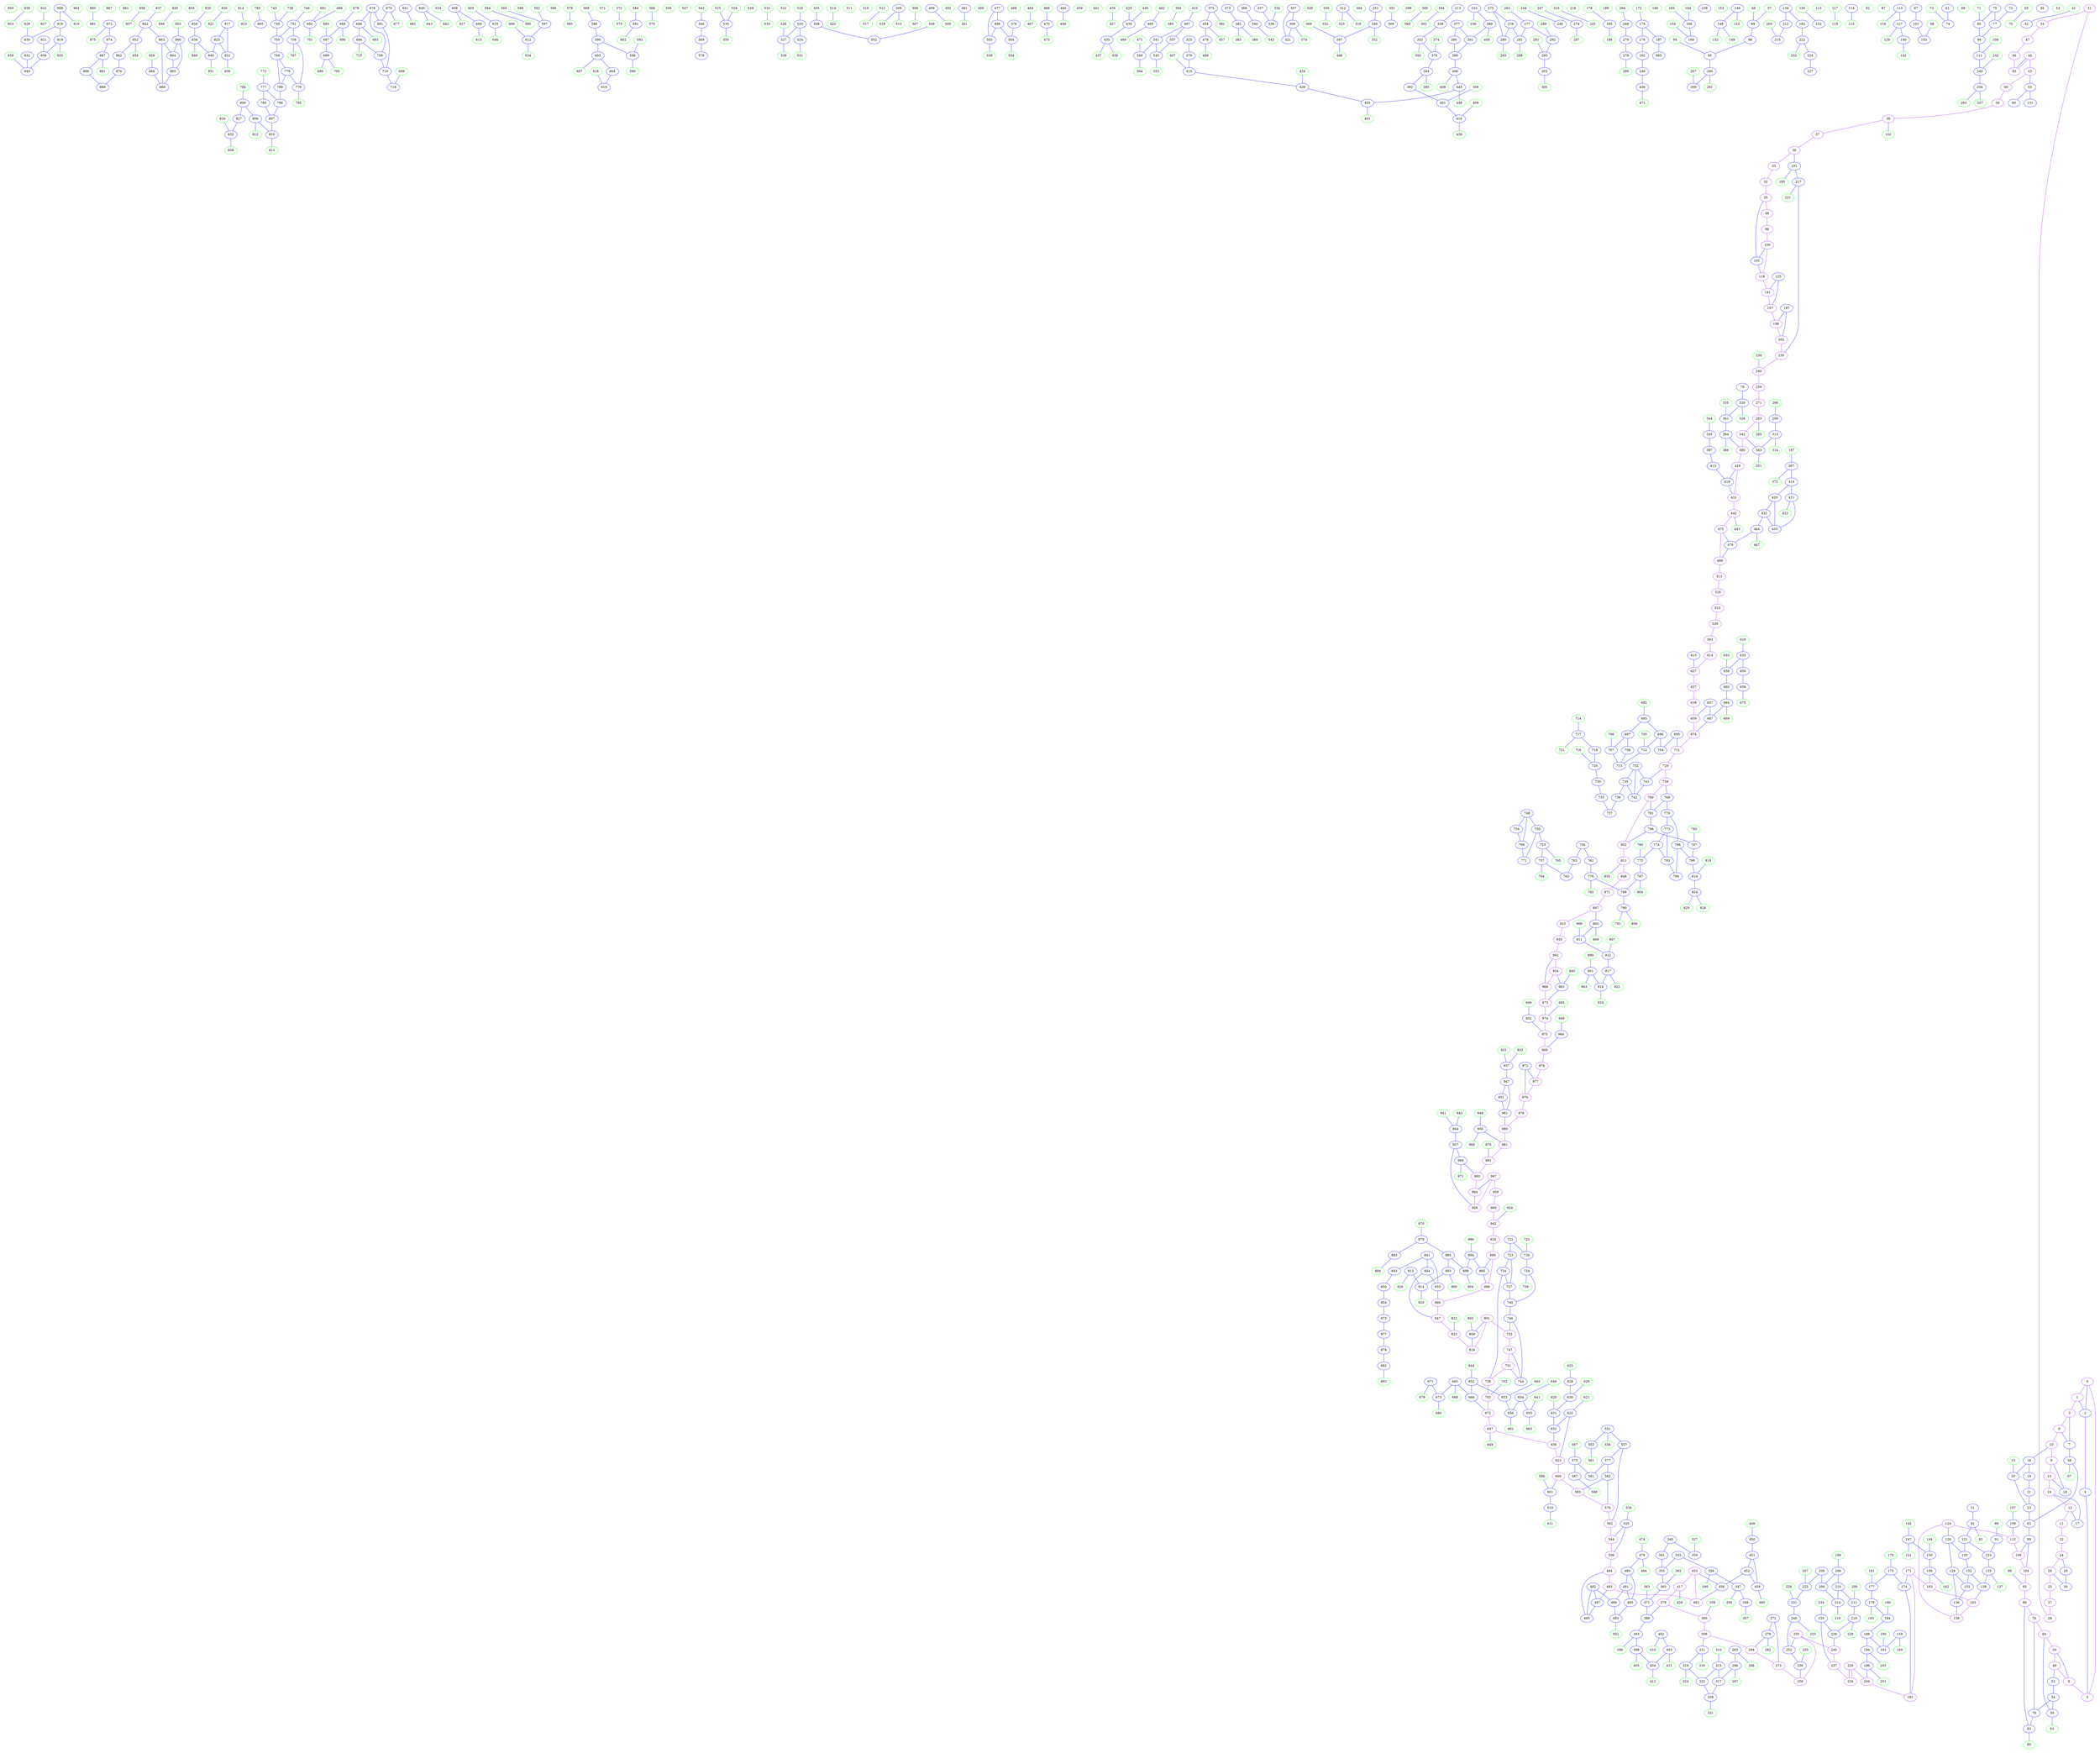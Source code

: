 digraph{
subgraph cluster_0 {
color = white
X36Y375I0 [label="0", pos="36,375!", color="purple"]
X37Y372I0 [label="1", pos="37,372!", color="purple"]
X37Y373I0 [label="2", pos="37,373!", color="blue"]
X43Y365I0 [label="3", pos="43,365!", color="purple"]
X43Y376I0 [label="4", pos="43,376!", color="blue"]
X44Y380I0 [label="5", pos="44,380!", color="purple"]
X47Y361I0 [label="6", pos="47,361!", color="purple"]
X50Y367I0 [label="7", pos="50,367!", color="blue"]
X50Y389I0 [label="8", pos="50,389!", color="purple"]
X52Y344I0 [label="9", pos="52,344!", color="purple"]
X52Y356I0 [label="10", pos="52,356!", color="purple"]
X53Y312I0 [label="11", pos="53,312!", color="purple"]
X53Y327I0 [label="12", pos="53,327!", color="purple"]
X53Y337I0 [label="13", pos="53,337!", color="purple"]
X54Y331I0 [label="14", pos="54,331!", color="purple"]
X54Y352I0 [label="15", pos="54,352!", color="green"]
X54Y358I0 [label="16", pos="54,358!", color="blue"]
X55Y329I0 [label="17", pos="55,329!", color="blue"]
X55Y343I0 [label="18", pos="55,343!", color="blue"]
X56Y362I0 [label="19", pos="56,362!", color="blue"]
X57Y355I0 [label="20", pos="57,355!", color="blue"]
X58Y362I0 [label="21", pos="58,362!", color="blue"]
X61Y305I0 [label="22", pos="61,305!", color="purple"]
X61Y361I0 [label="23", pos="61,361!", color="blue"]
X63Y296I0 [label="24", pos="63,296!", color="purple"]
X66Y268I0 [label="25", pos="66,268!", color="purple"]
X66Y285I0 [label="26", pos="66,285!", color="purple"]
X68Y255I0 [label="27", pos="68,255!", color="purple"]
X74Y249I0 [label="28", pos="74,249!", color="purple"]
X75Y306I0 [label="29", pos="75,306!", color="blue"]
X76Y296I0 [label="30", pos="76,296!", color="blue"]
X78Y238I0 [label="31", pos="78,238!", color="purple"]
X80Y78I0 [label="32", pos="80,78!", color="purple"]
X81Y87I0 [label="33", pos="81,87!", color="purple"]
X81Y219I0 [label="34", pos="81,219!", color="purple"]
X82Y67I0 [label="35", pos="82,67!", color="purple"]
X82Y97I0 [label="36", pos="82,97!", color="purple"]
X82Y107I0 [label="37", pos="82,107!", color="purple"]
X82Y115I0 [label="38", pos="82,115!", color="purple"]
X82Y126I0 [label="39", pos="82,126!", color="purple"]
X82Y138I0 [label="40", pos="82,138!", color="purple"]
X82Y341I0 [label="41", pos="82,341!", color="green"]
X83Y339I0 [label="42", pos="83,339!", color="blue"]
X84Y147I0 [label="43", pos="84,147!", color="purple"]
X84Y150I0 [label="44", pos="84,150!", color="purple"]
X84Y151I0 [label="45", pos="84,151!", color="purple"]
X84Y162I0 [label="46", pos="84,162!", color="purple"]
X84Y175I0 [label="47", pos="84,175!", color="purple"]
X89Y57I0 [label="48", pos="89,57!", color="purple"]
X94Y409I0 [label="49", pos="94,409!", color="purple"]
X94Y417I0 [label="50", pos="94,417!", color="purple"]
X95Y361I0 [label="51", pos="95,361!", color="blue"]
X96Y406I0 [label="52", pos="96,406!", color="blue"]
X99Y254I0 [label="53", pos="99,254!", color="green"]
X100Y409I0 [label="54", pos="100,409!", color="blue"]
X101Y131I0 [label="55", pos="101,131!", color="blue"]
X101Y165I0 [label="56", pos="101,165!", color="blue"]
X102Y255I0 [label="57", pos="102,255!", color="green"]
X102Y396I0 [label="58", pos="102,396!", color="blue"]
X102Y412I0 [label="59", pos="102,412!", color="blue"]
X103Y136I0 [label="60", pos="103,136!", color="blue"]
X103Y307I0 [label="61", pos="103,307!", color="blue"]
X103Y395I0 [label="62", pos="103,395!", color="blue"]
X103Y412I0 [label="63", pos="103,412!", color="green"]
X103Y417I0 [label="64", pos="103,417!", color="purple"]
X104Y222I0 [label="65", pos="104,222!", color="green"]
X104Y263I0 [label="66", pos="104,263!", color="green"]
X104Y400I0 [label="67", pos="104,400!", color="green"]
X105Y176I0 [label="68", pos="105,176!", color="green"]
X105Y261I0 [label="69", pos="105,261!", color="blue"]
X106Y230I0 [label="70", pos="106,230!", color="green"]
X108Y233I0 [label="71", pos="108,233!", color="green"]
X108Y315I0 [label="72", pos="108,315!", color="green"]
X109Y255I0 [label="73", pos="109,255!", color="blue"]
X109Y313I0 [label="74", pos="109,313!", color="blue"]
X110Y249I0 [label="75", pos="110,249!", color="blue"]
X110Y417I0 [label="76", pos="110,417!", color="purple"]
X111Y251I0 [label="77", pos="111,251!", color="blue"]
X111Y415I0 [label="78", pos="111,415!", color="blue"]
X112Y142I0 [label="79", pos="112,142!", color="blue"]
X112Y247I0 [label="80", pos="112,247!", color="blue"]
X112Y369I0 [label="81", pos="112,369!", color="blue"]
X112Y372I0 [label="82", pos="112,372!", color="green"]
X112Y415I0 [label="83", pos="112,415!", color="blue"]
X113Y252I0 [label="84", pos="113,252!", color="blue"]
X113Y414I0 [label="85", pos="113,414!", color="green"]
X113Y417I0 [label="86", pos="113,417!", color="purple"]
X114Y237I0 [label="87", pos="114,237!", color="green"]
X114Y281I0 [label="88", pos="114,281!", color="blue"]
X118Y365I0 [label="89", pos="118,365!", color="green"]
X118Y416I0 [label="90", pos="118,416!", color="green"]
X119Y363I0 [label="91", pos="119,363!", color="blue"]
X120Y252I0 [label="92", pos="120,252!", color="green"]
X120Y419I0 [label="93", pos="120,419!", color="purple"]
X122Y293I0 [label="94", pos="122,293!", color="green"]
X123Y291I0 [label="95", pos="123,291!", color="blue"]
X124Y44I0 [label="96", pos="124,44!", color="purple"]
X125Y249I0 [label="97", pos="125,249!", color="blue"]
X126Y256I0 [label="98", pos="126,256!", color="green"]
X126Y410I0 [label="99", pos="126,410!", color="blue"]
X127Y44I0 [label="100", pos="127,44!", color="purple"]
X127Y251I0 [label="101", pos="127,251!", color="blue"]
X128Y92I0 [label="102", pos="128,92!", color="green"]
X129Y256I0 [label="103", pos="129,256!", color="blue"]
X129Y419I0 [label="104", pos="129,419!", color="purple"]
X130Y47I0 [label="105", pos="130,47!", color="blue"]
X138Y419I0 [label="106", pos="138,419!", color="purple"]
X140Y402I0 [label="107", pos="140,402!", color="green"]
X142Y291I0 [label="108", pos="142,291!", color="green"]
X142Y410I0 [label="109", pos="142,410!", color="blue"]
X143Y189I0 [label="110", pos="143,189!", color="blue"]
X143Y289I0 [label="111", pos="143,289!", color="blue"]
X145Y419I0 [label="112", pos="145,419!", color="purple"]
X147Y402I0 [label="113", pos="147,402!", color="green"]
X148Y174I0 [label="114", pos="148,174!", color="blue"]
X148Y175I0 [label="115", pos="148,175!", color="green"]
X148Y180I0 [label="116", pos="148,180!", color="green"]
X150Y410I0 [label="117", pos="150,410!", color="green"]
X151Y37I0 [label="118", pos="151,37!", color="purple"]
X152Y416I0 [label="119", pos="152,416!", color="green"]
X154Y259I0 [label="120", pos="154,259!", color="green"]
X154Y396I0 [label="121", pos="154,396!", color="blue"]
X155Y257I0 [label="122", pos="155,257!", color="blue"]
X159Y394I0 [label="123", pos="159,394!", color="blue"]
X159Y419I0 [label="124", pos="159,419!", color="purple"]
X160Y45I0 [label="125", pos="160,45!", color="blue"]
X160Y416I0 [label="126", pos="160,416!", color="blue"]
X161Y173I0 [label="127", pos="161,173!", color="blue"]
X161Y417I0 [label="128", pos="161,417!", color="blue"]
X162Y175I0 [label="129", pos="162,175!", color="green"]
X162Y413I0 [label="130", pos="162,413!", color="blue"]
X163Y93I0 [label="131", pos="163,93!", color="blue"]
X163Y413I0 [label="132", pos="163,413!", color="blue"]
X163Y416I0 [label="133", pos="163,416!", color="blue"]
X164Y221I0 [label="134", pos="164,221!", color="blue"]
X164Y402I0 [label="135", pos="164,402!", color="blue"]
X164Y418I0 [label="136", pos="164,418!", color="blue"]
X165Y402I0 [label="137", pos="165,402!", color="green"]
X165Y419I0 [label="138", pos="165,419!", color="purple"]
X166Y411I0 [label="139", pos="166,411!", color="blue"]
X169Y169I0 [label="140", pos="169,169!", color="blue"]
X170Y37I0 [label="141", pos="170,37!", color="purple"]
X170Y171I0 [label="142", pos="170,171!", color="green"]
X170Y419I0 [label="143", pos="170,419!", color="purple"]
X171Y404I0 [label="144", pos="171,404!", color="green"]
X174Y419I0 [label="145", pos="174,419!", color="green"]
X175Y395I0 [label="146", pos="175,395!", color="blue"]
X175Y417I0 [label="147", pos="175,417!", color="blue"]
X176Y398I0 [label="148", pos="176,398!", color="blue"]
X176Y399I0 [label="149", pos="176,399!", color="green"]
X176Y415I0 [label="150", pos="176,415!", color="blue"]
X176Y419I0 [label="151", pos="176,419!", color="green"]
X177Y398I0 [label="152", pos="177,398!", color="green"]
X178Y215I0 [label="153", pos="178,215!", color="green"]
X178Y220I0 [label="154", pos="178,220!", color="green"]
X178Y396I0 [label="155", pos="178,396!", color="green"]
X178Y415I0 [label="156", pos="178,415!", color="blue"]
X180Y37I0 [label="157", pos="180,37!", color="purple"]
X180Y150I0 [label="158", pos="180,150!", color="blue"]
X180Y373I0 [label="159", pos="180,373!", color="blue"]
X180Y376I0 [label="160", pos="180,376!", color="green"]
X180Y384I0 [label="161", pos="180,384!", color="green"]
X181Y399I0 [label="162", pos="181,399!", color="green"]
X181Y419I0 [label="163", pos="181,419!", color="purple"]
X182Y212I0 [label="164", pos="182,212!", color="green"]
X182Y214I0 [label="165", pos="182,214!", color="green"]
X182Y395I0 [label="166", pos="182,395!", color="green"]
X185Y116I0 [label="167", pos="185,116!", color="green"]
X185Y213I0 [label="168", pos="185,213!", color="blue"]
X186Y214I0 [label="169", pos="186,214!", color="blue"]
X186Y406I0 [label="170", pos="186,406!", color="green"]
X187Y419I0 [label="171", pos="187,419!", color="purple"]
X188Y220I0 [label="172", pos="188,220!", color="green"]
X188Y406I0 [label="173", pos="188,406!", color="blue"]
X189Y415I0 [label="174", pos="189,415!", color="blue"]
X190Y229I0 [label="175", pos="190,229!", color="blue"]
X190Y232I0 [label="176", pos="190,232!", color="blue"]
X190Y395I0 [label="177", pos="190,395!", color="blue"]
X192Y219I0 [label="178", pos="192,219!", color="green"]
X192Y396I0 [label="179", pos="192,396!", color="blue"]
X192Y403I0 [label="180", pos="192,403!", color="green"]
X192Y419I0 [label="181", pos="192,419!", color="purple"]
X193Y265I0 [label="182", pos="193,265!", color="blue"]
X193Y396I0 [label="183", pos="193,396!", color="green"]
X193Y399I0 [label="184", pos="193,399!", color="blue"]
X194Y218I0 [label="185", pos="194,218!", color="blue"]
X194Y220I0 [label="186", pos="194,220!", color="green"]
X194Y228I0 [label="187", pos="194,228!", color="blue"]
X195Y399I0 [label="188", pos="195,399!", color="blue"]
X196Y225I0 [label="189", pos="196,225!", color="green"]
X196Y395I0 [label="190", pos="196,395!", color="green"]
X197Y51I0 [label="191", pos="197,51!", color="blue"]
X197Y235I0 [label="192", pos="197,235!", color="blue"]
X197Y393I0 [label="193", pos="197,393!", color="blue"]
X197Y401I0 [label="194", pos="197,401!", color="blue"]
X198Y53I0 [label="195", pos="198,53!", color="green"]
X198Y403I0 [label="196", pos="198,403!", color="blue"]
X199Y37I0 [label="197", pos="199,37!", color="blue"]
X200Y39I0 [label="198", pos="200,39!", color="purple"]
X200Y388I0 [label="199", pos="200,388!", color="green"]
X200Y390I0 [label="200", pos="200,390!", color="green"]
X200Y402I0 [label="201", pos="200,402!", color="green"]
X201Y35I0 [label="202", pos="201,35!", color="purple"]
X201Y400I0 [label="203", pos="201,400!", color="green"]
X201Y419I0 [label="204", pos="201,419!", color="purple"]
X202Y186I0 [label="205", pos="202,186!", color="green"]
X202Y388I0 [label="206", pos="202,388!", color="blue"]
X203Y377I0 [label="207", pos="203,377!", color="green"]
X203Y384I0 [label="208", pos="203,384!", color="blue"]
X203Y387I0 [label="209", pos="203,387!", color="blue"]
X203Y389I0 [label="210", pos="203,389!", color="blue"]
X203Y390I0 [label="211", pos="203,390!", color="blue"]
X204Y191I0 [label="212", pos="204,191!", color="blue"]
X204Y299I0 [label="213", pos="204,299!", color="blue"]
X204Y388I0 [label="214", pos="204,388!", color="blue"]
X205Y187I0 [label="215", pos="205,187!", color="blue"]
X205Y236I0 [label="216", pos="205,236!", color="green"]
X206Y44I0 [label="217", pos="206,44!", color="blue"]
X206Y388I0 [label="218", pos="206,388!", color="green"]
X206Y397I0 [label="219", pos="206,397!", color="blue"]
X206Y419I0 [label="220", pos="206,419!", color="purple"]
X207Y44I0 [label="221", pos="207,44!", color="green"]
X207Y179I0 [label="222", pos="207,179!", color="blue"]
X207Y382I0 [label="223", pos="207,382!", color="blue"]
X208Y176I0 [label="224", pos="208,176!", color="blue"]
X208Y280I0 [label="225", pos="208,280!", color="green"]
X208Y419I0 [label="226", pos="208,419!", color="purple"]
X209Y175I0 [label="227", pos="209,175!", color="blue"]
X209Y388I0 [label="228", pos="209,388!", color="green"]
X209Y414I0 [label="229", pos="209,414!", color="green"]
X210Y35I0 [label="230", pos="210,35!", color="purple"]
X210Y388I0 [label="231", pos="210,388!", color="blue"]
X212Y182I0 [label="232", pos="212,182!", color="green"]
X212Y267I0 [label="233", pos="212,267!", color="blue"]
X212Y415I0 [label="234", pos="212,415!", color="green"]
X213Y416I0 [label="235", pos="213,416!", color="blue"]
X214Y270I0 [label="236", pos="214,270!", color="green"]
X214Y419I0 [label="237", pos="214,419!", color="purple"]
X215Y38I0 [label="238", pos="215,38!", color="green"]
X215Y415I0 [label="239", pos="215,415!", color="blue"]
X216Y35I0 [label="240", pos="216,35!", color="purple"]
X216Y282I0 [label="241", pos="216,282!", color="green"]
X216Y335I0 [label="242", pos="216,335!", color="green"]
X217Y333I0 [label="243", pos="217,333!", color="blue"]
X219Y391I0 [label="244", pos="219,391!", color="green"]
X219Y420I0 [label="245", pos="219,420!", color="purple"]
X221Y389I0 [label="246", pos="221,389!", color="blue"]
X222Y182I0 [label="247", pos="222,182!", color="green"]
X222Y409I0 [label="248", pos="222,409!", color="blue"]
X223Y233I0 [label="249", pos="223,233!", color="blue"]
X224Y420I0 [label="250", pos="224,420!", color="purple"]
X225Y152I0 [label="251", pos="225,152!", color="blue"]
X225Y419I0 [label="252", pos="225,419!", color="blue"]
X226Y410I0 [label="253", pos="226,410!", color="green"]
X227Y340I0 [label="254", pos="227,340!", color="blue"]
X228Y416I0 [label="255", pos="228,416!", color="green"]
X229Y419I0 [label="256", pos="229,419!", color="blue"]
X230Y340I0 [label="257", pos="230,340!", color="green"]
X230Y420I0 [label="258", pos="230,420!", color="purple"]
X231Y35I0 [label="259", pos="231,35!", color="purple"]
X232Y368I0 [label="260", pos="232,368!", color="blue"]
X232Y372I0 [label="261", pos="232,372!", color="green"]
X233Y342I0 [label="262", pos="233,342!", color="green"]
X234Y350I0 [label="263", pos="234,350!", color="green"]
X234Y383I0 [label="264", pos="234,383!", color="green"]
X235Y357I0 [label="265", pos="235,357!", color="blue"]
X236Y352I0 [label="266", pos="236,352!", color="green"]
X236Y373I0 [label="267", pos="236,373!", color="green"]
X236Y391I0 [label="268", pos="236,391!", color="blue"]
X237Y371I0 [label="269", pos="237,371!", color="blue"]
X237Y392I0 [label="270", pos="237,392!", color="blue"]
X238Y35I0 [label="271", pos="238,35!", color="purple"]
X238Y412I0 [label="272", pos="238,412!", color="blue"]
X238Y420I0 [label="273", pos="238,420!", color="purple"]
X239Y186I0 [label="274", pos="239,186!", color="blue"]
X239Y335I0 [label="275", pos="239,335!", color="blue"]
X241Y339I0 [label="276", pos="241,339!", color="blue"]
X241Y346I0 [label="277", pos="241,346!", color="blue"]
X241Y396I0 [label="278", pos="241,396!", color="blue"]
X241Y412I0 [label="279", pos="241,412!", color="blue"]
X243Y335I0 [label="280", pos="243,335!", color="blue"]
X243Y342I0 [label="281", pos="243,342!", color="blue"]
X243Y409I0 [label="282", pos="243,409!", color="green"]
X244Y36I0 [label="283", pos="244,36!", color="purple"]
X244Y420I0 [label="284", pos="244,420!", color="purple"]
X246Y40I0 [label="285", pos="246,40!", color="green"]
X246Y54I0 [label="286", pos="246,54!", color="green"]
X246Y188I0 [label="287", pos="246,188!", color="green"]
X246Y343I0 [label="288", pos="246,343!", color="green"]
X246Y355I0 [label="289", pos="246,355!", color="green"]
X246Y408I0 [label="290", pos="246,408!", color="green"]
X247Y346I0 [label="291", pos="247,346!", color="green"]
X247Y353I0 [label="292", pos="247,353!", color="blue"]
X248Y336I0 [label="293", pos="248,336!", color="green"]
X248Y339I0 [label="294", pos="248,339!", color="green"]
X248Y353I0 [label="295", pos="248,353!", color="blue"]
X248Y369I0 [label="296", pos="248,369!", color="blue"]
X248Y372I0 [label="297", pos="248,372!", color="green"]
X248Y396I0 [label="298", pos="248,396!", color="green"]
X249Y54I0 [label="299", pos="249,54!", color="blue"]
X250Y185I0 [label="300", pos="250,185!", color="green"]
X250Y334I0 [label="301", pos="250,334!", color="green"]
X250Y340I0 [label="302", pos="250,340!", color="green"]
X250Y355I0 [label="303", pos="250,355!", color="blue"]
X251Y193I0 [label="304", pos="251,193!", color="green"]
X251Y360I0 [label="305", pos="251,360!", color="green"]
X251Y420I0 [label="306", pos="251,420!", color="purple"]
X252Y178I0 [label="307", pos="252,178!", color="blue"]
X253Y179I0 [label="308", pos="253,179!", color="blue"]
X253Y334I0 [label="309", pos="253,334!", color="blue"]
X253Y408I0 [label="310", pos="253,408!", color="green"]
X253Y417I0 [label="311", pos="253,417!", color="blue"]
X254Y39I0 [label="312", pos="254,39!", color="blue"]
X254Y52I0 [label="313", pos="254,52!", color="blue"]
X254Y53I0 [label="314", pos="254,53!", color="green"]
X254Y408I0 [label="315", pos="254,408!", color="blue"]
X254Y419I0 [label="316", pos="254,419!", color="green"]
X255Y391I0 [label="317", pos="255,391!", color="blue"]
X255Y413I0 [label="318", pos="255,413!", color="blue"]
X256Y42I0 [label="319", pos="256,42!", color="green"]
X256Y61I0 [label="320", pos="256,61!", color="blue"]
X256Y177I0 [label="321", pos="256,177!", color="blue"]
X257Y411I0 [label="322", pos="257,411!", color="blue"]
X258Y39I0 [label="323", pos="258,39!", color="green"]
X258Y420I0 [label="324", pos="258,420!", color="green"]
X259Y262I0 [label="325", pos="259,262!", color="blue"]
X261Y62I0 [label="326", pos="261,62!", color="green"]
X261Y332I0 [label="327", pos="261,332!", color="green"]
X261Y382I0 [label="328", pos="261,382!", color="green"]
X261Y405I0 [label="329", pos="261,405!", color="blue"]
X262Y60I0 [label="330", pos="262,60!", color="green"]
X262Y408I0 [label="331", pos="262,408!", color="green"]
X263Y60I0 [label="332", pos="263,60!", color="green"]
X265Y361I0 [label="333", pos="265,361!", color="blue"]
X265Y417I0 [label="334", pos="265,417!", color="green"]
X266Y57I0 [label="335", pos="266,57!", color="green"]
X266Y363I0 [label="336", pos="266,363!", color="blue"]
X266Y408I0 [label="337", pos="266,408!", color="blue"]
X266Y410I0 [label="338", pos="266,410!", color="blue"]
X267Y327I0 [label="339", pos="267,327!", color="blue"]
X267Y343I0 [label="340", pos="267,343!", color="blue"]
X267Y347I0 [label="341", pos="267,347!", color="blue"]
X268Y36I0 [label="342", pos="268,36!", color="purple"]
X268Y37I0 [label="343", pos="268,37!", color="blue"]
X268Y62I0 [label="344", pos="268,62!", color="green"]
X268Y66I0 [label="345", pos="268,66!", color="blue"]
X268Y362I0 [label="346", pos="268,362!", color="green"]
X268Y375I0 [label="347", pos="268,375!", color="blue"]
X268Y379I0 [label="348", pos="268,379!", color="blue"]
X269Y143I0 [label="349", pos="269,143!", color="blue"]
X269Y341I0 [label="350", pos="269,341!", color="blue"]
X270Y40I0 [label="351", pos="270,40!", color="green"]
X270Y145I0 [label="352", pos="270,145!", color="green"]
X270Y331I0 [label="353", pos="270,331!", color="blue"]
X270Y336I0 [label="354", pos="270,336!", color="green"]
X270Y357I0 [label="355", pos="270,357!", color="blue"]
X270Y374I0 [label="356", pos="270,374!", color="green"]
X270Y380I0 [label="357", pos="270,380!", color="green"]
X270Y419I0 [label="358", pos="270,419!", color="green"]
X272Y322I0 [label="359", pos="272,322!", color="green"]
X272Y428I0 [label="360", pos="272,428!", color="purple"]
X273Y47I0 [label="361", pos="273,47!", color="blue"]
X274Y371I0 [label="362", pos="274,371!", color="green"]
X274Y388I0 [label="363", pos="274,388!", color="green"]
X275Y47I0 [label="364", pos="275,47!", color="blue"]
X275Y369I0 [label="365", pos="275,369!", color="blue"]
X276Y49I0 [label="366", pos="276,49!", color="green"]
X276Y72I0 [label="367", pos="276,72!", color="blue"]
X276Y134I0 [label="368", pos="276,134!", color="blue"]
X276Y146I0 [label="369", pos="276,146!", color="green"]
X276Y274I0 [label="370", pos="276,274!", color="blue"]
X276Y394I0 [label="371", pos="276,394!", color="blue"]
X278Y75I0 [label="372", pos="278,75!", color="green"]
X278Y315I0 [label="373", pos="278,315!", color="blue"]
X278Y341I0 [label="374", pos="278,341!", color="green"]
X279Y83I0 [label="375", pos="279,83!", color="blue"]
X279Y159I0 [label="376", pos="279,159!", color="blue"]
X279Y295I0 [label="377", pos="279,295!", color="blue"]
X279Y339I0 [label="378", pos="279,339!", color="blue"]
X279Y434I0 [label="379", pos="279,434!", color="purple"]
X280Y36I0 [label="380", pos="280,36!", color="purple"]
X280Y85I0 [label="381", pos="280,85!", color="green"]
X280Y318I0 [label="382", pos="280,318!", color="blue"]
X280Y319I0 [label="383", pos="280,319!", color="green"]
X280Y340I0 [label="384", pos="280,340!", color="blue"]
X280Y341I0 [label="385", pos="280,341!", color="green"]
X280Y426I0 [label="386", pos="280,426!", color="blue"]
X281Y53I0 [label="387", pos="281,53!", color="blue"]
X281Y318I0 [label="388", pos="281,318!", color="green"]
X282Y303I0 [label="389", pos="282,303!", color="blue"]
X283Y293I0 [label="390", pos="283,293!", color="blue"]
X283Y299I0 [label="391", pos="283,299!", color="blue"]
X283Y340I0 [label="392", pos="283,340!", color="blue"]
X283Y426I0 [label="393", pos="283,426!", color="blue"]
X284Y320I0 [label="394", pos="284,320!", color="green"]
X284Y321I0 [label="395", pos="284,321!", color="green"]
X284Y429I0 [label="396", pos="284,429!", color="green"]
X285Y141I0 [label="397", pos="285,141!", color="blue"]
X285Y425I0 [label="398", pos="285,425!", color="blue"]
X286Y299I0 [label="399", pos="286,299!", color="blue"]
X286Y314I0 [label="400", pos="286,314!", color="green"]
X286Y335I0 [label="401", pos="286,335!", color="blue"]
X286Y391I0 [label="402", pos="286,391!", color="blue"]
X286Y395I0 [label="403", pos="286,395!", color="blue"]
X286Y398I0 [label="404", pos="286,398!", color="blue"]
X286Y429I0 [label="405", pos="286,429!", color="green"]
X287Y300I0 [label="406", pos="287,300!", color="blue"]
X288Y289I0 [label="407", pos="288,289!", color="green"]
X288Y303I0 [label="408", pos="288,303!", color="green"]
X288Y339I0 [label="409", pos="288,339!", color="green"]
X288Y392I0 [label="410", pos="288,392!", color="green"]
X288Y394I0 [label="411", pos="288,394!", color="green"]
X288Y398I0 [label="412", pos="288,398!", color="green"]
X289Y41I0 [label="413", pos="289,41!", color="blue"]
X289Y60I0 [label="414", pos="289,60!", color="blue"]
X289Y287I0 [label="415", pos="289,287!", color="blue"]
X289Y337I0 [label="416", pos="289,337!", color="blue"]
X289Y435I0 [label="417", pos="289,435!", color="purple"]
X290Y36I0 [label="418", pos="290,36!", color="purple"]
X290Y38I0 [label="419", pos="290,38!", color="blue"]
X290Y59I0 [label="420", pos="290,59!", color="blue"]
X290Y61I0 [label="421", pos="290,61!", color="blue"]
X290Y64I0 [label="422", pos="290,64!", color="green"]
X290Y146I0 [label="423", pos="290,146!", color="green"]
X290Y291I0 [label="424", pos="290,291!", color="green"]
X290Y320I0 [label="425", pos="290,320!", color="green"]
X290Y406I0 [label="426", pos="290,406!", color="green"]
X290Y421I0 [label="427", pos="290,421!", color="green"]
X290Y423I0 [label="428", pos="290,423!", color="green"]
X291Y289I0 [label="429", pos="291,289!", color="blue"]
X291Y313I0 [label="430", pos="291,313!", color="green"]
X292Y38I0 [label="431", pos="292,38!", color="purple"]
X292Y56I0 [label="432", pos="292,56!", color="blue"]
X292Y59I0 [label="433", pos="292,59!", color="blue"]
X292Y320I0 [label="434", pos="292,320!", color="blue"]
X293Y321I0 [label="435", pos="293,321!", color="blue"]
X294Y280I0 [label="436", pos="294,280!", color="blue"]
X294Y323I0 [label="437", pos="294,323!", color="green"]
X294Y332I0 [label="438", pos="294,332!", color="green"]
X294Y352I0 [label="439", pos="294,352!", color="green"]
X294Y369I0 [label="440", pos="294,369!", color="blue"]
X294Y403I0 [label="441", pos="294,403!", color="green"]
X295Y38I0 [label="442", pos="295,38!", color="purple"]
X295Y40I0 [label="443", pos="295,40!", color="green"]
X295Y53I0 [label="444", pos="295,53!", color="blue"]
X295Y305I0 [label="445", pos="295,305!", color="blue"]
X295Y422I0 [label="446", pos="295,422!", color="green"]
X296Y55I0 [label="447", pos="296,55!", color="green"]
X296Y312I0 [label="448", pos="296,312!", color="green"]
X296Y368I0 [label="449", pos="296,368!", color="green"]
X296Y422I0 [label="450", pos="296,422!", color="blue"]
X296Y431I0 [label="451", pos="296,431!", color="blue"]
X296Y434I0 [label="452", pos="296,434!", color="blue"]
X296Y439I0 [label="453", pos="296,439!", color="purple"]
X297Y67I0 [label="454", pos="297,67!", color="blue"]
X297Y301I0 [label="455", pos="297,301!", color="blue"]
X297Y437I0 [label="456", pos="297,437!", color="blue"]
X298Y69I0 [label="457", pos="298,69!", color="green"]
X298Y433I0 [label="458", pos="298,433!", color="blue"]
X299Y329I0 [label="459", pos="299,329!", color="green"]
X299Y430I0 [label="460", pos="299,430!", color="green"]
X300Y303I0 [label="461", pos="300,303!", color="green"]
X300Y384I0 [label="462", pos="300,384!", color="green"]
X300Y438I0 [label="463", pos="300,438!", color="purple"]
X301Y305I0 [label="464", pos="301,305!", color="green"]
X301Y381I0 [label="465", pos="301,381!", color="blue"]
X301Y396I0 [label="466", pos="301,396!", color="green"]
X302Y305I0 [label="467", pos="302,305!", color="green"]
X302Y311I0 [label="468", pos="302,311!", color="green"]
X302Y384I0 [label="469", pos="302,384!", color="green"]
X302Y398I0 [label="470", pos="302,398!", color="blue"]
X303Y133I0 [label="471", pos="303,133!", color="green"]
X304Y292I0 [label="472", pos="304,292!", color="green"]
X304Y398I0 [label="473", pos="304,398!", color="green"]
X304Y406I0 [label="474", pos="304,406!", color="green"]
X305Y36I0 [label="475", pos="305,36!", color="purple"]
X305Y37I0 [label="476", pos="305,37!", color="blue"]
X305Y153I0 [label="477", pos="305,153!", color="blue"]
X306Y59I0 [label="478", pos="306,59!", color="blue"]
X306Y410I0 [label="479", pos="306,410!", color="blue"]
X306Y412I0 [label="480", pos="306,412!", color="blue"]
X306Y418I0 [label="481", pos="306,418!", color="blue"]
X306Y426I0 [label="482", pos="306,426!", color="blue"]
X306Y438I0 [label="483", pos="306,438!", color="purple"]
X307Y405I0 [label="484", pos="307,405!", color="green"]
X307Y417I0 [label="485", pos="307,417!", color="blue"]
X307Y419I0 [label="486", pos="307,419!", color="blue"]
X307Y435I0 [label="487", pos="307,435!", color="blue"]
X308Y38I0 [label="488", pos="308,38!", color="purple"]
X308Y53I0 [label="489", pos="308,53!", color="green"]
X308Y316I0 [label="490", pos="308,316!", color="green"]
X308Y341I0 [label="491", pos="308,341!", color="blue"]
X308Y397I0 [label="492", pos="308,397!", color="green"]
X308Y418I0 [label="493", pos="308,418!", color="blue"]
X308Y439I0 [label="494", pos="308,439!", color="purple"]
X309Y435I0 [label="495", pos="309,435!", color="blue"]
X310Y139I0 [label="496", pos="310,139!", color="green"]
X310Y146I0 [label="497", pos="310,146!", color="blue"]
X310Y157I0 [label="498", pos="310,157!", color="blue"]
X310Y182I0 [label="499", pos="310,182!", color="blue"]
X310Y184I0 [label="500", pos="310,184!", color="green"]
X310Y342I0 [label="501", pos="310,342!", color="green"]
X310Y421I0 [label="502", pos="310,421!", color="green"]
X311Y153I0 [label="503", pos="311,153!", color="blue"]
X311Y159I0 [label="504", pos="311,159!", color="blue"]
X312Y239I0 [label="505", pos="312,239!", color="green"]
X312Y396I0 [label="506", pos="312,396!", color="green"]
X312Y400I0 [label="507", pos="312,400!", color="green"]
X313Y237I0 [label="508", pos="313,237!", color="blue"]
X314Y250I0 [label="509", pos="314,250!", color="blue"]
X314Y302I0 [label="510", pos="314,302!", color="green"]
X314Y342I0 [label="511", pos="314,342!", color="green"]
X314Y414I0 [label="512", pos="314,414!", color="green"]
X315Y37I0 [label="513", pos="315,37!", color="purple"]
X315Y142I0 [label="514", pos="315,142!", color="green"]
X315Y250I0 [label="515", pos="315,250!", color="green"]
X315Y374I0 [label="516", pos="315,374!", color="green"]
X315Y424I0 [label="517", pos="315,424!", color="green"]
X316Y42I0 [label="518", pos="316,42!", color="purple"]
X316Y254I0 [label="519", pos="316,254!", color="green"]
X316Y374I0 [label="520", pos="316,374!", color="blue"]
X316Y410I0 [label="521", pos="316,410!", color="green"]
X317Y142I0 [label="522", pos="317,142!", color="green"]
X318Y39I0 [label="523", pos="318,39!", color="purple"]
X318Y380I0 [label="524", pos="318,380!", color="blue"]
X319Y256I0 [label="525", pos="319,256!", color="green"]
X319Y330I0 [label="526", pos="319,330!", color="green"]
X319Y349I0 [label="527", pos="319,349!", color="blue"]
X320Y62I0 [label="528", pos="320,62!", color="green"]
X320Y255I0 [label="529", pos="320,255!", color="green"]
X320Y256I0 [label="530", pos="320,256!", color="blue"]
X320Y380I0 [label="531", pos="320,380!", color="green"]
X320Y413I0 [label="532", pos="320,413!", color="green"]
X320Y417I0 [label="533", pos="320,417!", color="green"]
X320Y423I0 [label="534", pos="320,423!", color="green"]
X320Y437I0 [label="535", pos="320,437!", color="blue"]
X320Y440I0 [label="536", pos="320,440!", color="purple"]
X321Y148I0 [label="537", pos="321,148!", color="blue"]
X322Y373I0 [label="538", pos="322,373!", color="green"]
X323Y40I0 [label="539", pos="323,40!", color="purple"]
X323Y101I0 [label="540", pos="323,101!", color="blue"]
X323Y130I0 [label="541", pos="323,130!", color="blue"]
X324Y103I0 [label="542", pos="324,103!", color="green"]
X324Y289I0 [label="543", pos="324,289!", color="green"]
X324Y438I0 [label="544", pos="324,438!", color="purple"]
X325Y142I0 [label="545", pos="325,142!", color="blue"]
X325Y287I0 [label="546", pos="325,287!", color="blue"]
X325Y332I0 [label="547", pos="325,332!", color="green"]
X326Y119I0 [label="548", pos="326,119!", color="blue"]
X326Y257I0 [label="549", pos="326,257!", color="green"]
X326Y278I0 [label="550", pos="326,278!", color="green"]
X326Y408I0 [label="551", pos="326,408!", color="blue"]
X327Y255I0 [label="552", pos="327,255!", color="blue"]
X328Y145I0 [label="553", pos="328,145!", color="green"]
X328Y169I0 [label="554", pos="328,169!", color="green"]
X328Y386I0 [label="555", pos="328,386!", color="blue"]
X328Y404I0 [label="556", pos="328,404!", color="green"]
X328Y426I0 [label="557", pos="328,426!", color="blue"]
X330Y164I0 [label="558", pos="330,164!", color="green"]
X330Y187I0 [label="559", pos="330,187!", color="green"]
X330Y236I0 [label="560", pos="330,236!", color="green"]
X330Y386I0 [label="561", pos="330,386!", color="green"]
X330Y445I0 [label="562", pos="330,445!", color="purple"]
X332Y60I0 [label="563", pos="332,60!", color="purple"]
X332Y114I0 [label="564", pos="332,114!", color="green"]
X332Y167I0 [label="565", pos="332,167!", color="green"]
X332Y388I0 [label="566", pos="332,388!", color="green"]
X332Y400I0 [label="567", pos="332,400!", color="green"]
X333Y238I0 [label="568", pos="333,238!", color="green"]
X333Y331I0 [label="569", pos="333,331!", color="blue"]
X333Y393I0 [label="570", pos="333,393!", color="green"]
X334Y147I0 [label="571", pos="334,147!", color="green"]
X334Y164I0 [label="572", pos="334,164!", color="green"]
X334Y166I0 [label="573", pos="334,166!", color="green"]
X334Y232I0 [label="574", pos="334,232!", color="green"]
X334Y400I0 [label="575", pos="334,400!", color="blue"]
X334Y446I0 [label="576", pos="334,446!", color="purple"]
X335Y432I0 [label="577", pos="335,432!", color="blue"]
X336Y149I0 [label="578", pos="336,149!", color="green"]
X336Y334I0 [label="579", pos="336,334!", color="blue"]
X336Y382I0 [label="580", pos="336,382!", color="green"]
X337Y415I0 [label="581", pos="337,415!", color="blue"]
X338Y446I0 [label="582", pos="338,446!", color="blue"]
X339Y447I0 [label="583", pos="339,447!", color="purple"]
X340Y147I0 [label="584", pos="340,147!", color="green"]
X340Y154I0 [label="585", pos="340,154!", color="green"]
X340Y266I0 [label="586", pos="340,266!", color="blue"]
X340Y389I0 [label="587", pos="340,389!", color="blue"]
X341Y381I0 [label="588", pos="341,381!", color="green"]
X342Y62I0 [label="589", pos="342,62!", color="green"]
X343Y285I0 [label="590", pos="343,285!", color="blue"]
X344Y149I0 [label="591", pos="344,149!", color="blue"]
X344Y191I0 [label="592", pos="344,191!", color="green"]
X344Y336I0 [label="593", pos="344,336!", color="green"]
X344Y381I0 [label="594", pos="344,381!", color="green"]
X344Y382I0 [label="595", pos="344,382!", color="green"]
X344Y406I0 [label="596", pos="344,406!", color="green"]
X345Y189I0 [label="597", pos="345,189!", color="blue"]
X346Y336I0 [label="598", pos="346,336!", color="blue"]
X346Y348I0 [label="599", pos="346,348!", color="green"]
X346Y438I0 [label="600", pos="346,438!", color="purple"]
X347Y419I0 [label="601", pos="347,419!", color="blue"]
X348Y169I0 [label="602", pos="348,169!", color="green"]
X348Y283I0 [label="603", pos="348,283!", color="blue"]
X349Y278I0 [label="604", pos="349,278!", color="blue"]
X350Y130I0 [label="605", pos="350,130!", color="green"]
X350Y199I0 [label="606", pos="350,199!", color="green"]
X350Y285I0 [label="607", pos="350,285!", color="green"]
X350Y391I0 [label="608", pos="350,391!", color="blue"]
X350Y394I0 [label="609", pos="350,394!", color="blue"]
X350Y418I0 [label="610", pos="350,418!", color="blue"]
X350Y419I0 [label="611", pos="350,419!", color="green"]
X351Y197I0 [label="612", pos="351,197!", color="blue"]
X351Y394I0 [label="613", pos="351,394!", color="green"]
X352Y60I0 [label="614", pos="352,60!", color="purple"]
X352Y81I0 [label="615", pos="352,81!", color="blue"]
X352Y326I0 [label="616", pos="352,326!", color="green"]
X352Y392I0 [label="617", pos="352,392!", color="green"]
X353Y130I0 [label="618", pos="353,130!", color="blue"]
X354Y326I0 [label="619", pos="354,326!", color="blue"]
X354Y420I0 [label="620", pos="354,420!", color="green"]
X354Y426I0 [label="621", pos="354,426!", color="green"]
X355Y435I0 [label="622", pos="355,435!", color="blue"]
X355Y436I0 [label="623", pos="355,436!", color="purple"]
X356Y278I0 [label="624", pos="356,278!", color="green"]
X356Y389I0 [label="625", pos="356,389!", color="green"]
X356Y407I0 [label="626", pos="356,407!", color="green"]
X357Y55I0 [label="627", pos="357,55!", color="purple"]
X357Y387I0 [label="628", pos="357,387!", color="blue"]
X358Y147I0 [label="629", pos="358,147!", color="green"]
X358Y405I0 [label="630", pos="358,405!", color="blue"]
X359Y423I0 [label="631", pos="359,423!", color="blue"]
X359Y432I0 [label="632", pos="359,432!", color="blue"]
X360Y130I0 [label="633", pos="360,130!", color="green"]
X360Y223I0 [label="634", pos="360,223!", color="green"]
X362Y138I0 [label="635", pos="362,138!", color="blue"]
X362Y434I0 [label="636", pos="362,434!", color="purple"]
X363Y55I0 [label="637", pos="363,55!", color="purple"]
X363Y130I0 [label="638", pos="363,130!", color="blue"]
X364Y59I0 [label="639", pos="364,59!", color="purple"]
X364Y374I0 [label="640", pos="364,374!", color="blue"]
X365Y422I0 [label="641", pos="365,422!", color="green"]
X366Y374I0 [label="642", pos="366,374!", color="green"]
X366Y395I0 [label="643", pos="366,395!", color="green"]
X366Y401I0 [label="644", pos="366,401!", color="green"]
X366Y418I0 [label="645", pos="366,418!", color="green"]
X366Y420I0 [label="646", pos="366,420!", color="green"]
X366Y434I0 [label="647", pos="366,434!", color="purple"]
X368Y90I0 [label="648", pos="368,90!", color="green"]
X368Y428I0 [label="649", pos="368,428!", color="green"]
X369Y177I0 [label="650", pos="369,177!", color="blue"]
X369Y341I0 [label="651", pos="369,341!", color="blue"]
X369Y414I0 [label="652", pos="369,414!", color="blue"]
X369Y418I0 [label="653", pos="369,418!", color="blue"]
X369Y420I0 [label="654", pos="369,420!", color="blue"]
X369Y422I0 [label="655", pos="369,422!", color="blue"]
X370Y419I0 [label="656", pos="370,419!", color="blue"]
X371Y57I0 [label="657", pos="371,57!", color="blue"]
X371Y206I0 [label="658", pos="371,206!", color="blue"]
X372Y55I0 [label="659", pos="372,55!", color="purple"]
X372Y102I0 [label="660", pos="372,102!", color="blue"]
X372Y342I0 [label="661", pos="372,342!", color="green"]
X372Y418I0 [label="662", pos="372,418!", color="green"]
X372Y426I0 [label="663", pos="372,426!", color="green"]
X373Y99I0 [label="664", pos="373,99!", color="blue"]
X373Y398I0 [label="665", pos="373,398!", color="blue"]
X373Y411I0 [label="666", pos="373,411!", color="blue"]
X375Y60I0 [label="667", pos="375,60!", color="blue"]
X375Y398I0 [label="668", pos="375,398!", color="green"]
X376Y100I0 [label="669", pos="376,100!", color="green"]
X376Y364I0 [label="670", pos="376,364!", color="blue"]
X376Y390I0 [label="671", pos="376,390!", color="blue"]
X376Y433I0 [label="672", pos="376,433!", color="purple"]
X377Y395I0 [label="673", pos="377,395!", color="blue"]
X378Y55I0 [label="674", pos="378,55!", color="purple"]
X378Y311I0 [label="675", pos="378,311!", color="green"]
X378Y333I0 [label="676", pos="378,333!", color="blue"]
X378Y368I0 [label="677", pos="378,368!", color="green"]
X378Y378I0 [label="678", pos="378,378!", color="green"]
X378Y390I0 [label="679", pos="378,390!", color="green"]
X378Y398I0 [label="680", pos="378,398!", color="green"]
X379Y351I0 [label="681", pos="379,351!", color="blue"]
X380Y138I0 [label="682", pos="380,138!", color="green"]
X380Y370I0 [label="683", pos="380,370!", color="green"]
X380Y378I0 [label="684", pos="380,378!", color="blue"]
X381Y135I0 [label="685", pos="381,135!", color="blue"]
X381Y320I0 [label="686", pos="381,320!", color="blue"]
X381Y377I0 [label="687", pos="381,377!", color="blue"]
X381Y400I0 [label="688", pos="381,400!", color="green"]
X382Y377I0 [label="689", pos="382,377!", color="blue"]
X382Y385I0 [label="690", pos="382,385!", color="green"]
X382Y393I0 [label="691", pos="382,393!", color="green"]
X382Y400I0 [label="692", pos="382,400!", color="blue"]
X383Y309I0 [label="693", pos="383,309!", color="green"]
X383Y322I0 [label="694", pos="383,322!", color="blue"]
X384Y85I0 [label="695", pos="384,85!", color="blue"]
X384Y114I0 [label="696", pos="384,114!", color="blue"]
X384Y138I0 [label="697", pos="384,138!", color="blue"]
X384Y362I0 [label="698", pos="384,362!", color="green"]
X384Y376I0 [label="699", pos="384,376!", color="green"]
X384Y378I0 [label="700", pos="384,378!", color="green"]
X384Y424I0 [label="701", pos="384,424!", color="green"]
X384Y428I0 [label="702", pos="384,428!", color="green"]
X384Y433I0 [label="703", pos="384,433!", color="purple"]
X385Y109I0 [label="704", pos="385,109!", color="blue"]
X385Y132I0 [label="705", pos="385,132!", color="green"]
X385Y135I0 [label="706", pos="385,135!", color="green"]
X385Y137I0 [label="707", pos="385,137!", color="blue"]
X385Y139I0 [label="708", pos="385,139!", color="blue"]
X385Y340I0 [label="709", pos="385,340!", color="blue"]
X385Y343I0 [label="710", pos="385,343!", color="blue"]
X386Y55I0 [label="711", pos="386,55!", color="purple"]
X386Y127I0 [label="712", pos="386,127!", color="blue"]
X386Y138I0 [label="713", pos="386,138!", color="blue"]
X386Y306I0 [label="714", pos="386,306!", color="green"]
X386Y322I0 [label="715", pos="386,322!", color="green"]
X388Y206I0 [label="716", pos="388,206!", color="green"]
X388Y306I0 [label="717", pos="388,306!", color="blue"]
X388Y365I0 [label="718", pos="388,365!", color="blue"]
X389Y263I0 [label="719", pos="389,263!", color="blue"]
X390Y202I0 [label="720", pos="390,202!", color="blue"]
X390Y323I0 [label="721", pos="390,323!", color="green"]
X391Y392I0 [label="722", pos="391,392!", color="blue"]
X391Y405I0 [label="723", pos="391,405!", color="blue"]
X391Y412I0 [label="724", pos="391,412!", color="blue"]
X392Y388I0 [label="725", pos="392,388!", color="green"]
X392Y391I0 [label="726", pos="392,391!", color="blue"]
X392Y412I0 [label="727", pos="392,412!", color="blue"]
X392Y433I0 [label="728", pos="392,433!", color="purple"]
X393Y62I0 [label="729", pos="393,62!", color="purple"]
X394Y172I0 [label="730", pos="394,172!", color="blue"]
X394Y428I0 [label="731", pos="394,428!", color="purple"]
X395Y125I0 [label="732", pos="395,125!", color="blue"]
X395Y157I0 [label="733", pos="395,157!", color="blue"]
X395Y391I0 [label="734", pos="395,391!", color="blue"]
X396Y130I0 [label="735", pos="396,130!", color="blue"]
X396Y135I0 [label="736", pos="396,135!", color="blue"]
X396Y154I0 [label="737", pos="396,154!", color="blue"]
X396Y318I0 [label="738", pos="396,318!", color="green"]
X396Y377I0 [label="739", pos="396,377!", color="green"]
X396Y418I0 [label="740", pos="396,418!", color="blue"]
X397Y111I0 [label="741", pos="397,111!", color="blue"]
X397Y126I0 [label="742", pos="397,126!", color="blue"]
X398Y349I0 [label="743", pos="398,349!", color="green"]
X398Y428I0 [label="744", pos="398,428!", color="blue"]
X399Y347I0 [label="745", pos="399,347!", color="blue"]
X399Y427I0 [label="746", pos="399,427!", color="blue"]
X400Y433I0 [label="747", pos="400,433!", color="purple"]
X401Y293I0 [label="748", pos="401,293!", color="blue"]
X401Y384I0 [label="749", pos="401,384!", color="green"]
X402Y282I0 [label="750", pos="402,282!", color="blue"]
X402Y378I0 [label="751", pos="402,378!", color="blue"]
X402Y428I0 [label="752", pos="402,428!", color="purple"]
X404Y276I0 [label="753", pos="404,276!", color="blue"]
X404Y301I0 [label="754", pos="404,301!", color="blue"]
X404Y369I0 [label="755", pos="404,369!", color="blue"]
X405Y197I0 [label="756", pos="405,197!", color="blue"]
X405Y271I0 [label="757", pos="405,271!", color="blue"]
X405Y386I0 [label="758", pos="405,386!", color="blue"]
X406Y77I0 [label="759", pos="406,77!", color="purple"]
X406Y144I0 [label="760", pos="406,144!", color="green"]
X406Y179I0 [label="761", pos="406,179!", color="blue"]
X406Y252I0 [label="762", pos="406,252!", color="blue"]
X406Y260I0 [label="763", pos="406,260!", color="blue"]
X406Y273I0 [label="764", pos="406,273!", color="green"]
X406Y276I0 [label="765", pos="406,276!", color="green"]
X406Y370I0 [label="766", pos="406,370!", color="blue"]
X406Y399I0 [label="767", pos="406,399!", color="green"]
X407Y78I0 [label="768", pos="407,78!", color="blue"]
X407Y293I0 [label="769", pos="407,293!", color="blue"]
X408Y91I0 [label="770", pos="408,91!", color="blue"]
X408Y289I0 [label="771", pos="408,289!", color="blue"]
X408Y359I0 [label="772", pos="408,359!", color="green"]
X409Y109I0 [label="773", pos="409,109!", color="blue"]
X409Y120I0 [label="774", pos="409,120!", color="blue"]
X409Y143I0 [label="775", pos="409,143!", color="blue"]
X409Y166I0 [label="776", pos="409,166!", color="blue"]
X409Y357I0 [label="777", pos="409,357!", color="blue"]
X409Y377I0 [label="778", pos="409,377!", color="blue"]
X409Y382I0 [label="779", pos="409,382!", color="blue"]
X410Y77I0 [label="780", pos="410,77!", color="purple"]
X410Y78I0 [label="781", pos="410,78!", color="blue"]
X410Y84I0 [label="782", pos="410,84!", color="green"]
X410Y109I0 [label="783", pos="410,109!", color="blue"]
X410Y325I0 [label="784", pos="410,325!", color="green"]
X410Y343I0 [label="785", pos="410,343!", color="blue"]
X411Y91I0 [label="786", pos="411,91!", color="blue"]
X411Y145I0 [label="787", pos="411,145!", color="blue"]
X411Y153I0 [label="788", pos="411,153!", color="blue"]
X411Y369I0 [label="789", pos="411,369!", color="blue"]
X412Y154I0 [label="790", pos="412,154!", color="blue"]
X412Y158I0 [label="791", pos="412,158!", color="green"]
X412Y162I0 [label="792", pos="412,162!", color="green"]
X412Y198I0 [label="793", pos="412,198!", color="green"]
X412Y360I0 [label="794", pos="412,360!", color="blue"]
X412Y391I0 [label="795", pos="412,391!", color="green"]
X413Y79I0 [label="796", pos="413,79!", color="blue"]
X413Y84I0 [label="797", pos="413,84!", color="blue"]
X413Y89I0 [label="798", pos="413,89!", color="blue"]
X413Y107I0 [label="799", pos="413,107!", color="blue"]
X413Y316I0 [label="800", pos="413,316!", color="blue"]
X413Y426I0 [label="801", pos="413,426!", color="purple"]
X414Y77I0 [label="802", pos="414,77!", color="purple"]
X414Y401I0 [label="803", pos="414,401!", color="green"]
X415Y131I0 [label="804", pos="415,131!", color="green"]
X415Y209I0 [label="805", pos="415,209!", color="blue"]
X415Y318I0 [label="806", pos="415,318!", color="blue"]
X415Y345I0 [label="807", pos="415,345!", color="blue"]
X415Y415I0 [label="808", pos="415,415!", color="blue"]
X416Y154I0 [label="809", pos="416,154!", color="green"]
X416Y322I0 [label="810", pos="416,322!", color="blue"]
X417Y77I0 [label="811", pos="417,77!", color="purple"]
X418Y318I0 [label="812", pos="418,318!", color="green"]
X418Y322I0 [label="813", pos="418,322!", color="green"]
X418Y377I0 [label="814", pos="418,377!", color="green"]
X418Y388I0 [label="815", pos="418,388!", color="green"]
X418Y422I0 [label="816", pos="418,422!", color="purple"]
X419Y185I0 [label="817", pos="419,185!", color="blue"]
X420Y96I0 [label="818", pos="420,96!", color="green"]
X420Y98I0 [label="819", pos="420,98!", color="blue"]
X420Y150I0 [label="820", pos="420,150!", color="green"]
X420Y153I0 [label="821", pos="420,153!", color="green"]
X420Y420I0 [label="822", pos="420,420!", color="green"]
X420Y422I0 [label="823", pos="420,422!", color="purple"]
X421Y99I0 [label="824", pos="421,99!", color="blue"]
X421Y171I0 [label="825", pos="421,171!", color="blue"]
X421Y283I0 [label="826", pos="421,283!", color="green"]
X421Y295I0 [label="827", pos="421,295!", color="blue"]
X422Y90I0 [label="828", pos="422,90!", color="green"]
X422Y110I0 [label="829", pos="422,110!", color="green"]
X422Y117I0 [label="830", pos="422,117!", color="green"]
X422Y182I0 [label="831", pos="422,182!", color="blue"]
X422Y287I0 [label="832", pos="422,287!", color="blue"]
X422Y327I0 [label="833", pos="422,327!", color="green"]
X423Y131I0 [label="834", pos="423,131!", color="blue"]
X424Y89I0 [label="835", pos="424,89!", color="green"]
X424Y185I0 [label="836", pos="424,185!", color="green"]
X424Y281I0 [label="837", pos="424,281!", color="green"]
X424Y283I0 [label="838", pos="424,283!", color="green"]
X426Y146I0 [label="839", pos="426,146!", color="blue"]
X426Y148I0 [label="840", pos="426,148!", color="blue"]
X426Y390I0 [label="841", pos="426,390!", color="blue"]
X427Y275I0 [label="842", pos="427,275!", color="blue"]
X427Y389I0 [label="843", pos="427,389!", color="blue"]
X427Y413I0 [label="844", pos="427,413!", color="blue"]
X428Y110I0 [label="845", pos="428,110!", color="green"]
X428Y120I0 [label="846", pos="428,120!", color="green"]
X428Y421I0 [label="847", pos="428,421!", color="purple"]
X429Y77I0 [label="848", pos="429,77!", color="purple"]
X429Y144I0 [label="849", pos="429,144!", color="green"]
X429Y372I0 [label="850", pos="429,372!", color="blue"]
X430Y148I0 [label="851", pos="430,148!", color="green"]
X430Y248I0 [label="852", pos="430,248!", color="blue"]
X430Y333I0 [label="853", pos="430,333!", color="green"]
X431Y365I0 [label="854", pos="431,365!", color="blue"]
X431Y409I0 [label="855", pos="431,409!", color="blue"]
X432Y126I0 [label="856", pos="432,126!", color="green"]
X432Y134I0 [label="857", pos="432,134!", color="green"]
X432Y248I0 [label="858", pos="432,248!", color="green"]
X432Y269I0 [label="859", pos="432,269!", color="green"]
X433Y313I0 [label="860", pos="433,313!", color="blue"]
X434Y169I0 [label="861", pos="434,169!", color="green"]
X434Y210I0 [label="862", pos="434,210!", color="blue"]
X434Y290I0 [label="863", pos="434,290!", color="blue"]
X434Y296I0 [label="864", pos="434,296!", color="blue"]
X435Y297I0 [label="865", pos="435,297!", color="blue"]
X435Y421I0 [label="866", pos="435,421!", color="purple"]
X436Y161I0 [label="867", pos="436,161!", color="green"]
X436Y266I0 [label="868", pos="436,266!", color="blue"]
X436Y290I0 [label="869", pos="436,290!", color="blue"]
X436Y405I0 [label="870", pos="436,405!", color="green"]
X437Y77I0 [label="871", pos="437,77!", color="purple"]
X437Y109I0 [label="872", pos="437,109!", color="blue"]
X437Y341I0 [label="873", pos="437,341!", color="blue"]
X438Y114I0 [label="874", pos="438,114!", color="blue"]
X439Y95I0 [label="875", pos="439,95!", color="green"]
X439Y213I0 [label="876", pos="439,213!", color="blue"]
X439Y335I0 [label="877", pos="439,335!", color="blue"]
X440Y330I0 [label="878", pos="440,330!", color="blue"]
X440Y388I0 [label="879", pos="440,388!", color="blue"]
X441Y408I0 [label="880", pos="441,408!", color="green"]
X442Y410I0 [label="881", pos="442,410!", color="green"]
X444Y318I0 [label="882", pos="444,318!", color="blue"]
X444Y361I0 [label="883", pos="444,361!", color="blue"]
X444Y365I0 [label="884", pos="444,365!", color="green"]
X444Y386I0 [label="885", pos="444,386!", color="blue"]
X444Y403I0 [label="886", pos="444,403!", color="green"]
X445Y121I0 [label="887", pos="445,121!", color="blue"]
X445Y152I0 [label="888", pos="445,152!", color="blue"]
X445Y177I0 [label="889", pos="445,177!", color="blue"]
X445Y420I0 [label="890", pos="445,420!", color="purple"]
X446Y108I0 [label="891", pos="446,108!", color="green"]
X446Y321I0 [label="892", pos="446,321!", color="green"]
X446Y379I0 [label="893", pos="446,379!", color="blue"]
X446Y399I0 [label="894", pos="446,399!", color="blue"]
X446Y420I0 [label="895", pos="446,420!", color="blue"]
X446Y421I0 [label="896", pos="446,421!", color="purple"]
X447Y77I0 [label="897", pos="447,77!", color="purple"]
X447Y396I0 [label="898", pos="447,396!", color="blue"]
X448Y244I0 [label="899", pos="448,244!", color="green"]
X448Y380I0 [label="900", pos="448,380!", color="green"]
X449Y241I0 [label="901", pos="449,241!", color="blue"]
X450Y108I0 [label="902", pos="450,108!", color="green"]
X450Y243I0 [label="903", pos="450,243!", color="green"]
X450Y396I0 [label="904", pos="450,396!", color="green"]
X452Y90I0 [label="905", pos="452,90!", color="blue"]
X452Y114I0 [label="906", pos="452,114!", color="green"]
X452Y116I0 [label="907", pos="452,116!", color="green"]
X452Y327I0 [label="908", pos="452,327!", color="blue"]
X453Y90I0 [label="909", pos="453,90!", color="green"]
X454Y330I0 [label="910", pos="454,330!", color="green"]
X455Y114I0 [label="911", pos="455,114!", color="blue"]
X455Y116I0 [label="912", pos="455,116!", color="blue"]
X456Y355I0 [label="913", pos="456,355!", color="blue"]
X456Y357I0 [label="914", pos="456,357!", color="blue"]
X457Y77I0 [label="915", pos="457,77!", color="purple"]
X457Y313I0 [label="916", pos="457,313!", color="blue"]
X458Y138I0 [label="917", pos="458,138!", color="blue"]
X458Y180I0 [label="918", pos="458,180!", color="blue"]
X458Y288I0 [label="919", pos="458,288!", color="blue"]
X458Y359I0 [label="920", pos="458,359!", color="green"]
X459Y233I0 [label="921", pos="459,233!", color="blue"]
X459Y398I0 [label="922", pos="459,398!", color="green"]
X460Y138I0 [label="923", pos="460,138!", color="green"]
X460Y184I0 [label="924", pos="460,184!", color="green"]
X460Y288I0 [label="925", pos="460,288!", color="green"]
X460Y352I0 [label="926", pos="460,352!", color="green"]
X460Y398I0 [label="927", pos="460,398!", color="green"]
X460Y421I0 [label="928", pos="460,421!", color="purple"]
X461Y308I0 [label="929", pos="461,308!", color="green"]
X462Y308I0 [label="930", pos="462,308!", color="blue"]
X462Y350I0 [label="931", pos="462,350!", color="green"]
X463Y199I0 [label="932", pos="463,199!", color="blue"]
X464Y353I0 [label="933", pos="464,353!", color="green"]
X464Y396I0 [label="934", pos="464,396!", color="green"]
X465Y77I0 [label="935", pos="465,77!", color="purple"]
X465Y244I0 [label="936", pos="465,244!", color="blue"]
X465Y351I0 [label="937", pos="465,351!", color="blue"]
X466Y219I0 [label="938", pos="466,219!", color="green"]
X466Y385I0 [label="939", pos="466,385!", color="green"]
X467Y217I0 [label="940", pos="467,217!", color="blue"]
X469Y394I0 [label="941", pos="469,394!", color="green"]
X470Y409I0 [label="942", pos="470,409!", color="purple"]
X472Y382I0 [label="943", pos="472,382!", color="green"]
X472Y385I0 [label="944", pos="472,385!", color="blue"]
X473Y84I0 [label="945", pos="473,84!", color="green"]
X473Y111I0 [label="946", pos="473,111!", color="green"]
X473Y331I0 [label="947", pos="473,331!", color="blue"]
X473Y358I0 [label="948", pos="473,358!", color="green"]
X474Y113I0 [label="949", pos="474,113!", color="green"]
X474Y204I0 [label="950", pos="474,204!", color="green"]
X474Y330I0 [label="951", pos="474,330!", color="blue"]
X475Y109I0 [label="952", pos="475,109!", color="blue"]
X475Y362I0 [label="953", pos="475,362!", color="green"]
X476Y78I0 [label="954", pos="476,78!", color="purple"]
X476Y98I0 [label="955", pos="476,98!", color="green"]
X476Y351I0 [label="956", pos="476,351!", color="blue"]
X476Y383I0 [label="957", pos="476,383!", color="blue"]
X476Y386I0 [label="958", pos="476,386!", color="purple"]
X476Y398I0 [label="959", pos="476,398!", color="purple"]
X476Y399I0 [label="960", pos="476,399!", color="purple"]
X477Y329I0 [label="961", pos="477,329!", color="blue"]
X478Y74I0 [label="962", pos="478,74!", color="purple"]
X478Y89I0 [label="963", pos="478,89!", color="blue"]
X478Y138I0 [label="964", pos="478,138!", color="blue"]
X478Y353I0 [label="965", pos="478,353!", color="green"]
X478Y379I0 [label="966", pos="478,379!", color="blue"]
X479Y396I0 [label="967", pos="479,396!", color="purple"]
X480Y76I0 [label="968", pos="480,76!", color="purple"]
X480Y138I0 [label="969", pos="480,138!", color="purple"]
X480Y361I0 [label="970", pos="480,361!", color="green"]
X480Y381I0 [label="971", pos="480,381!", color="green"]
X482Y255I0 [label="972", pos="482,255!", color="blue"]
X484Y98I0 [label="973", pos="484,98!", color="purple"]
X484Y107I0 [label="974", pos="484,107!", color="purple"]
X484Y121I0 [label="975", pos="484,121!", color="purple"]
X484Y185I0 [label="976", pos="484,185!", color="purple"]
X484Y249I0 [label="977", pos="484,249!", color="purple"]
X484Y257I0 [label="978", pos="484,257!", color="purple"]
X484Y291I0 [label="979", pos="484,291!", color="purple"]
X484Y316I0 [label="980", pos="484,316!", color="purple"]
X484Y335I0 [label="981", pos="484,335!", color="purple"]
X484Y353I0 [label="982", pos="484,353!", color="purple"]
X484Y371I0 [label="983", pos="484,371!", color="purple"]
X484Y387I0 [label="984", pos="484,387!", color="purple"]
X196Y228I0 [label="985", pos="196,228!", color="blue"]
X36Y375I0 -> X37Y373I0[color="blue", dir=none]
X37Y372I0 -> X37Y373I0[color="blue", dir=none]
X37Y373I0 -> X43Y376I0[color="blue", dir=none]
X43Y365I0 -> X50Y367I0[color="blue", dir=none]
X43Y376I0 -> X44Y380I0[color="blue", dir=none]
X47Y361I0 -> X50Y367I0[color="blue", dir=none]
X50Y367I0 -> X102Y396I0[color="blue", dir=none]
X50Y389I0 -> X94Y417I0[color="blue", dir=none]
X52Y344I0 -> X55Y343I0[color="blue", dir=none]
X52Y356I0 -> X54Y358I0[color="blue", dir=none]
X53Y327I0 -> X55Y329I0[color="blue", dir=none]
X53Y337I0 -> X55Y343I0[color="blue", dir=none]
X54Y331I0 -> X55Y329I0[color="blue", dir=none]
X54Y352I0 -> X57Y355I0[color="blue", dir=none]
X54Y358I0 -> X56Y362I0[color="blue", dir=none]
X54Y358I0 -> X57Y355I0[color="blue", dir=none]
X56Y362I0 -> X58Y362I0[color="blue", dir=none]
X57Y355I0 -> X61Y361I0[color="blue", dir=none]
X58Y362I0 -> X61Y361I0[color="blue", dir=none]
X61Y361I0 -> X103Y395I0[color="blue", dir=none]
X63Y296I0 -> X75Y306I0[color="blue", dir=none]
X66Y285I0 -> X76Y296I0[color="blue", dir=none]
X75Y306I0 -> X76Y296I0[color="blue", dir=none]
X82Y67I0 -> X130Y47I0[color="blue", dir=none]
X82Y97I0 -> X197Y51I0[color="blue", dir=none]
X82Y115I0 -> X128Y92I0[color="blue", dir=none]
X82Y341I0 -> X83Y339I0[color="blue", dir=none]
X84Y147I0 -> X101Y131I0[color="blue", dir=none]
X84Y150I0 -> X84Y151I0[color="blue", dir=none]
X89Y57I0 -> X124Y44I0[color="purple", dir=none]
X94Y409I0 -> X96Y406I0[color="blue", dir=none]
X95Y361I0 -> X112Y369I0[color="blue", dir=none]
X96Y406I0 -> X100Y409I0[color="blue", dir=none]
X100Y409I0 -> X102Y412I0[color="blue", dir=none]
X100Y409I0 -> X111Y415I0[color="blue", dir=none]
X101Y131I0 -> X163Y93I0[color="blue", dir=none]
X101Y131I0 -> X103Y136I0[color="blue", dir=none]
X102Y255I0 -> X105Y261I0[color="blue", dir=none]
X102Y396I0 -> X103Y395I0[color="blue", dir=none]
X102Y396I0 -> X104Y400I0[color="blue", dir=none]
X102Y412I0 -> X103Y412I0[color="blue", dir=none]
X102Y412I0 -> X103Y417I0[color="blue", dir=none]
X103Y307I0 -> X109Y313I0[color="blue", dir=none]
X103Y395I0 -> X126Y410I0[color="blue", dir=none]
X104Y222I0 -> X106Y230I0[color="blue", dir=none]
X104Y263I0 -> X105Y261I0[color="blue", dir=none]
X105Y261I0 -> X114Y281I0[color="blue", dir=none]
X108Y233I0 -> X112Y247I0[color="blue", dir=none]
X108Y315I0 -> X109Y313I0[color="blue", dir=none]
X109Y255I0 -> X111Y251I0[color="blue", dir=none]
X110Y249I0 -> X112Y247I0[color="blue", dir=none]
X110Y249I0 -> X111Y251I0[color="blue", dir=none]
X110Y417I0 -> X111Y415I0[color="blue", dir=none]
X111Y251I0 -> X113Y252I0[color="blue", dir=none]
X111Y415I0 -> X112Y415I0[color="blue", dir=none]
X112Y142I0 -> X256Y61I0[color="blue", dir=none]
X112Y247I0 -> X113Y252I0[color="blue", dir=none]
X112Y369I0 -> X112Y372I0[color="blue", dir=none]
X112Y369I0 -> X154Y396I0[color="blue", dir=none]
X112Y415I0 -> X113Y414I0[color="blue", dir=none]
X112Y415I0 -> X113Y417I0[color="blue", dir=none]
X113Y252I0 -> X143Y289I0[color="blue", dir=none]
X114Y281I0 -> X123Y291I0[color="blue", dir=none]
X118Y365I0 -> X119Y363I0[color="blue", dir=none]
X118Y416I0 -> X120Y419I0[color="blue", dir=none]
X119Y363I0 -> X159Y394I0[color="blue", dir=none]
X122Y293I0 -> X123Y291I0[color="blue", dir=none]
X123Y291I0 -> X232Y368I0[color="blue", dir=none]
X125Y249I0 -> X127Y251I0[color="blue", dir=none]
X126Y256I0 -> X129Y256I0[color="blue", dir=none]
X126Y410I0 -> X129Y419I0[color="blue", dir=none]
X126Y410I0 -> X138Y419I0[color="blue", dir=none]
X127Y44I0 -> X130Y47I0[color="blue", dir=none]
X127Y251I0 -> X129Y256I0[color="blue", dir=none]
X130Y47I0 -> X151Y37I0[color="blue", dir=none]
X140Y402I0 -> X142Y410I0[color="blue", dir=none]
X142Y291I0 -> X143Y289I0[color="blue", dir=none]
X142Y410I0 -> X145Y419I0[color="blue", dir=none]
X143Y189I0 -> X148Y180I0[color="blue", dir=none]
X143Y189I0 -> X161Y173I0[color="blue", dir=none]
X143Y289I0 -> X217Y333I0[color="blue", dir=none]
X148Y174I0 -> X148Y175I0[color="blue", dir=none]
X150Y410I0 -> X152Y416I0[color="blue", dir=none]
X154Y259I0 -> X155Y257I0[color="blue", dir=none]
X154Y396I0 -> X162Y413I0[color="blue", dir=none]
X154Y396I0 -> X159Y394I0[color="blue", dir=none]
X159Y394I0 -> X164Y402I0[color="blue", dir=none]
X159Y419I0 -> X160Y416I0[color="blue", dir=none]
X160Y45I0 -> X170Y37I0[color="blue", dir=none]
X160Y45I0 -> X180Y37I0[color="blue", dir=none]
X160Y416I0 -> X161Y417I0[color="blue", dir=none]
X160Y416I0 -> X162Y413I0[color="blue", dir=none]
X161Y173I0 -> X169Y169I0[color="blue", dir=none]
X161Y173I0 -> X162Y175I0[color="blue", dir=none]
X161Y417I0 -> X163Y416I0[color="blue", dir=none]
X161Y417I0 -> X164Y418I0[color="blue", dir=none]
X162Y413I0 -> X163Y413I0[color="blue", dir=none]
X163Y413I0 -> X166Y411I0[color="blue", dir=none]
X163Y413I0 -> X163Y416I0[color="blue", dir=none]
X163Y416I0 -> X164Y418I0[color="blue", dir=none]
X164Y221I0 -> X204Y191I0[color="blue", dir=none]
X164Y221I0 -> X193Y265I0[color="blue", dir=none]
X164Y402I0 -> X165Y402I0[color="blue", dir=none]
X164Y402I0 -> X166Y411I0[color="blue", dir=none]
X164Y418I0 -> X165Y419I0[color="blue", dir=none]
X166Y411I0 -> X170Y419I0[color="blue", dir=none]
X169Y169I0 -> X170Y171I0[color="blue", dir=none]
X171Y404I0 -> X176Y415I0[color="blue", dir=none]
X174Y419I0 -> X175Y417I0[color="blue", dir=none]
X175Y395I0 -> X176Y398I0[color="blue", dir=none]
X175Y395I0 -> X178Y396I0[color="blue", dir=none]
X175Y417I0 -> X176Y415I0[color="blue", dir=none]
X175Y417I0 -> X176Y419I0[color="blue", dir=none]
X176Y398I0 -> X177Y398I0[color="blue", dir=none]
X176Y398I0 -> X176Y399I0[color="blue", dir=none]
X176Y415I0 -> X178Y415I0[color="blue", dir=none]
X178Y220I0 -> X186Y214I0[color="blue", dir=none]
X178Y415I0 -> X181Y399I0[color="blue", dir=none]
X178Y415I0 -> X181Y419I0[color="blue", dir=none]
X180Y373I0 -> X180Y376I0[color="blue", dir=none]
X180Y373I0 -> X197Y393I0[color="blue", dir=none]
X180Y384I0 -> X190Y395I0[color="blue", dir=none]
X182Y212I0 -> X185Y213I0[color="blue", dir=none]
X182Y214I0 -> X185Y213I0[color="blue", dir=none]
X185Y116I0 -> X276Y72I0[color="blue", dir=none]
X185Y213I0 -> X186Y214I0[color="blue", dir=none]
X186Y406I0 -> X188Y406I0[color="blue", dir=none]
X187Y419I0 -> X189Y415I0[color="blue", dir=none]
X188Y220I0 -> X190Y229I0[color="blue", dir=none]
X188Y406I0 -> X190Y395I0[color="blue", dir=none]
X188Y406I0 -> X189Y415I0[color="blue", dir=none]
X189Y415I0 -> X192Y419I0[color="blue", dir=none]
X190Y229I0 -> X190Y232I0[color="blue", dir=none]
X190Y229I0 -> X194Y228I0[color="blue", dir=none]
X190Y232I0 -> X197Y235I0[color="blue", dir=none]
X190Y395I0 -> X192Y396I0[color="blue", dir=none]
X192Y219I0 -> X194Y218I0[color="blue", dir=none]
X192Y396I0 -> X193Y396I0[color="blue", dir=none]
X192Y396I0 -> X193Y399I0[color="blue", dir=none]
X192Y403I0 -> X193Y399I0[color="blue", dir=none]
X193Y265I0 -> X207Y179I0[color="blue", dir=none]
X193Y399I0 -> X195Y399I0[color="blue", dir=none]
X194Y218I0 -> X194Y220I0[color="blue", dir=none]
X194Y228I0 -> X196Y228I0[color="blue", dir=none]
X195Y399I0 -> X197Y401I0[color="blue", dir=none]
X195Y399I0 -> X197Y393I0[color="blue", dir=none]
X196Y395I0 -> X197Y393I0[color="blue", dir=none]
X197Y51I0 -> X206Y44I0[color="blue", dir=none]
X197Y51I0 -> X198Y53I0[color="blue", dir=none]
X197Y235I0 -> X223Y233I0[color="blue", dir=none]
X197Y401I0 -> X198Y403I0[color="blue", dir=none]
X197Y401I0 -> X201Y400I0[color="blue", dir=none]
X198Y403I0 -> X201Y419I0[color="blue", dir=none]
X198Y403I0 -> X200Y402I0[color="blue", dir=none]
X199Y37I0 -> X201Y35I0[color="blue", dir=none]
X199Y37I0 -> X200Y39I0[color="blue", dir=none]
X200Y388I0 -> X202Y388I0[color="blue", dir=none]
X200Y390I0 -> X203Y390I0[color="blue", dir=none]
X202Y186I0 -> X205Y187I0[color="blue", dir=none]
X202Y388I0 -> X203Y389I0[color="blue", dir=none]
X202Y388I0 -> X203Y387I0[color="blue", dir=none]
X203Y377I0 -> X207Y382I0[color="blue", dir=none]
X203Y384I0 -> X203Y387I0[color="blue", dir=none]
X203Y384I0 -> X207Y382I0[color="blue", dir=none]
X203Y387I0 -> X204Y388I0[color="blue", dir=none]
X203Y389I0 -> X204Y388I0[color="blue", dir=none]
X203Y389I0 -> X203Y390I0[color="blue", dir=none]
X203Y390I0 -> X206Y397I0[color="blue", dir=none]
X204Y191I0 -> X205Y187I0[color="blue", dir=none]
X204Y299I0 -> X267Y327I0[color="blue", dir=none]
X204Y388I0 -> X206Y388I0[color="blue", dir=none]
X206Y44I0 -> X207Y44I0[color="blue", dir=none]
X206Y44I0 -> X210Y35I0[color="blue", dir=none]
X206Y397I0 -> X209Y414I0[color="blue", dir=none]
X206Y397I0 -> X215Y415I0[color="blue", dir=none]
X206Y419I0 -> X208Y419I0[color="blue", dir=none]
X207Y179I0 -> X208Y176I0[color="blue", dir=none]
X207Y179I0 -> X212Y182I0[color="blue", dir=none]
X207Y382I0 -> X210Y388I0[color="blue", dir=none]
X208Y176I0 -> X209Y175I0[color="blue", dir=none]
X208Y280I0 -> X216Y282I0[color="blue", dir=none]
X209Y388I0 -> X210Y388I0[color="blue", dir=none]
X210Y388I0 -> X222Y409I0[color="blue", dir=none]
X212Y267I0 -> X214Y270I0[color="blue", dir=none]
X212Y267I0 -> X282Y303I0[color="blue", dir=none]
X212Y415I0 -> X213Y416I0[color="blue", dir=none]
X213Y416I0 -> X214Y419I0[color="blue", dir=none]
X213Y416I0 -> X215Y415I0[color="blue", dir=none]
X215Y38I0 -> X216Y35I0[color="blue", dir=none]
X215Y415I0 -> X219Y420I0[color="blue", dir=none]
X216Y335I0 -> X217Y333I0[color="blue", dir=none]
X217Y333I0 -> X227Y340I0[color="blue", dir=none]
X219Y391I0 -> X221Y389I0[color="blue", dir=none]
X222Y182I0 -> X239Y186I0[color="blue", dir=none]
X222Y409I0 -> X225Y419I0[color="blue", dir=none]
X222Y409I0 -> X226Y410I0[color="blue", dir=none]
X223Y233I0 -> X294Y280I0[color="blue", dir=none]
X224Y420I0 -> X225Y419I0[color="blue", dir=none]
X225Y152I0 -> X269Y143I0[color="blue", dir=none]
X225Y419I0 -> X229Y419I0[color="blue", dir=none]
X227Y340I0 -> X234Y350I0[color="blue", dir=none]
X227Y340I0 -> X230Y340I0[color="blue", dir=none]
X228Y416I0 -> X229Y419I0[color="blue", dir=none]
X229Y419I0 -> X230Y420I0[color="blue", dir=none]
X232Y368I0 -> X232Y372I0[color="blue", dir=none]
X232Y368I0 -> X237Y371I0[color="blue", dir=none]
X233Y342I0 -> X241Y346I0[color="blue", dir=none]
X234Y383I0 -> X236Y391I0[color="blue", dir=none]
X235Y357I0 -> X236Y352I0[color="blue", dir=none]
X235Y357I0 -> X248Y369I0[color="blue", dir=none]
X236Y373I0 -> X237Y371I0[color="blue", dir=none]
X236Y391I0 -> X237Y392I0[color="blue", dir=none]
X237Y392I0 -> X241Y396I0[color="blue", dir=none]
X238Y412I0 -> X238Y420I0[color="blue", dir=none]
X238Y412I0 -> X241Y412I0[color="blue", dir=none]
X239Y186I0 -> X246Y188I0[color="blue", dir=none]
X239Y335I0 -> X241Y339I0[color="blue", dir=none]
X239Y335I0 -> X243Y335I0[color="blue", dir=none]
X241Y339I0 -> X243Y335I0[color="blue", dir=none]
X241Y339I0 -> X243Y342I0[color="blue", dir=none]
X241Y346I0 -> X243Y342I0[color="blue", dir=none]
X241Y346I0 -> X247Y353I0[color="blue", dir=none]
X241Y396I0 -> X246Y408I0[color="blue", dir=none]
X241Y412I0 -> X243Y409I0[color="blue", dir=none]
X241Y412I0 -> X244Y420I0[color="blue", dir=none]
X243Y335I0 -> X248Y336I0[color="blue", dir=none]
X243Y342I0 -> X246Y343I0[color="blue", dir=none]
X244Y36I0 -> X246Y40I0[color="blue", dir=none]
X246Y54I0 -> X249Y54I0[color="blue", dir=none]
X246Y355I0 -> X247Y353I0[color="blue", dir=none]
X247Y346I0 -> X248Y353I0[color="blue", dir=none]
X247Y353I0 -> X248Y353I0[color="blue", dir=none]
X248Y339I0 -> X250Y340I0[color="blue", dir=none]
X248Y353I0 -> X250Y355I0[color="blue", dir=none]
X248Y369I0 -> X248Y372I0[color="blue", dir=none]
X248Y369I0 -> X255Y391I0[color="blue", dir=none]
X249Y54I0 -> X254Y52I0[color="blue", dir=none]
X250Y185I0 -> X330Y236I0[color="blue", dir=none]
X250Y334I0 -> X253Y334I0[color="blue", dir=none]
X250Y355I0 -> X251Y360I0[color="blue", dir=none]
X251Y420I0 -> X253Y417I0[color="blue", dir=none]
X252Y178I0 -> X253Y179I0[color="blue", dir=none]
X252Y178I0 -> X256Y177I0[color="blue", dir=none]
X253Y179I0 -> X334Y232I0[color="blue", dir=none]
X253Y179I0 -> X256Y177I0[color="blue", dir=none]
X253Y408I0 -> X254Y408I0[color="blue", dir=none]
X253Y417I0 -> X255Y413I0[color="blue", dir=none]
X253Y417I0 -> X254Y419I0[color="blue", dir=none]
X254Y39I0 -> X258Y39I0[color="blue", dir=none]
X254Y39I0 -> X256Y42I0[color="blue", dir=none]
X254Y52I0 -> X254Y53I0[color="blue", dir=none]
X254Y52I0 -> X268Y37I0[color="blue", dir=none]
X254Y408I0 -> X255Y391I0[color="blue", dir=none]
X254Y408I0 -> X257Y411I0[color="blue", dir=none]
X255Y391I0 -> X261Y405I0[color="blue", dir=none]
X255Y413I0 -> X257Y411I0[color="blue", dir=none]
X255Y413I0 -> X258Y420I0[color="blue", dir=none]
X256Y61I0 -> X273Y47I0[color="blue", dir=none]
X256Y61I0 -> X261Y62I0[color="blue", dir=none]
X257Y411I0 -> X261Y405I0[color="blue", dir=none]
X259Y262I0 -> X276Y274I0[color="blue", dir=none]
X261Y332I0 -> X269Y341I0[color="blue", dir=none]
X261Y405I0 -> X262Y408I0[color="blue", dir=none]
X262Y60I0 -> X263Y60I0[color="blue", dir=none]
X265Y361I0 -> X266Y363I0[color="blue", dir=none]
X265Y361I0 -> X270Y357I0[color="blue", dir=none]
X265Y417I0 -> X266Y410I0[color="blue", dir=none]
X266Y57I0 -> X273Y47I0[color="blue", dir=none]
X266Y363I0 -> X268Y375I0[color="blue", dir=none]
X266Y363I0 -> X268Y362I0[color="blue", dir=none]
X266Y408I0 -> X266Y410I0[color="blue", dir=none]
X267Y327I0 -> X270Y331I0[color="blue", dir=none]
X267Y343I0 -> X267Y347I0[color="blue", dir=none]
X267Y343I0 -> X269Y341I0[color="blue", dir=none]
X267Y347I0 -> X270Y357I0[color="blue", dir=none]
X268Y36I0 -> X268Y37I0[color="blue", dir=none]
X268Y37I0 -> X270Y40I0[color="blue", dir=none]
X268Y62I0 -> X268Y66I0[color="blue", dir=none]
X268Y66I0 -> X281Y53I0[color="blue", dir=none]
X268Y375I0 -> X268Y379I0[color="blue", dir=none]
X268Y375I0 -> X270Y374I0[color="blue", dir=none]
X268Y379I0 -> X270Y380I0[color="blue", dir=none]
X269Y143I0 -> X285Y141I0[color="blue", dir=none]
X269Y143I0 -> X270Y145I0[color="blue", dir=none]
X270Y331I0 -> X270Y336I0[color="blue", dir=none]
X270Y331I0 -> X279Y339I0[color="blue", dir=none]
X270Y357I0 -> X275Y369I0[color="blue", dir=none]
X270Y419I0 -> X272Y428I0[color="blue", dir=none]
X272Y322I0 -> X286Y335I0[color="blue", dir=none]
X273Y47I0 -> X275Y47I0[color="blue", dir=none]
X274Y371I0 -> X275Y369I0[color="blue", dir=none]
X274Y388I0 -> X276Y394I0[color="blue", dir=none]
X275Y47I0 -> X280Y36I0[color="blue", dir=none]
X275Y47I0 -> X276Y49I0[color="blue", dir=none]
X275Y369I0 -> X276Y394I0[color="blue", dir=none]
X276Y72I0 -> X289Y60I0[color="blue", dir=none]
X276Y72I0 -> X278Y75I0[color="blue", dir=none]
X276Y134I0 -> X323Y101I0[color="blue", dir=none]
X276Y146I0 -> X285Y141I0[color="blue", dir=none]
X276Y274I0 -> X289Y287I0[color="blue", dir=none]
X276Y394I0 -> X280Y426I0[color="blue", dir=none]
X278Y315I0 -> X280Y318I0[color="blue", dir=none]
X278Y341I0 -> X279Y339I0[color="blue", dir=none]
X279Y83I0 -> X297Y67I0[color="blue", dir=none]
X279Y83I0 -> X280Y85I0[color="blue", dir=none]
X279Y159I0 -> X311Y159I0[color="blue", dir=none]
X279Y295I0 -> X283Y293I0[color="blue", dir=none]
X279Y295I0 -> X283Y299I0[color="blue", dir=none]
X279Y339I0 -> X280Y340I0[color="blue", dir=none]
X279Y434I0 -> X280Y426I0[color="blue", dir=none]
X280Y318I0 -> X281Y318I0[color="blue", dir=none]
X280Y318I0 -> X280Y319I0[color="blue", dir=none]
X280Y340I0 -> X280Y341I0[color="blue", dir=none]
X280Y340I0 -> X283Y340I0[color="blue", dir=none]
X280Y426I0 -> X283Y426I0[color="blue", dir=none]
X281Y53I0 -> X289Y41I0[color="blue", dir=none]
X282Y303I0 -> X283Y299I0[color="blue", dir=none]
X282Y303I0 -> X286Y314I0[color="blue", dir=none]
X283Y293I0 -> X286Y299I0[color="blue", dir=none]
X283Y299I0 -> X286Y299I0[color="blue", dir=none]
X283Y340I0 -> X286Y335I0[color="blue", dir=none]
X283Y426I0 -> X284Y429I0[color="blue", dir=none]
X283Y426I0 -> X285Y425I0[color="blue", dir=none]
X284Y320I0 -> X284Y321I0[color="blue", dir=none]
X285Y141I0 -> X310Y139I0[color="blue", dir=none]
X285Y425I0 -> X286Y398I0[color="blue", dir=none]
X285Y425I0 -> X286Y429I0[color="blue", dir=none]
X286Y299I0 -> X287Y300I0[color="blue", dir=none]
X286Y335I0 -> X289Y337I0[color="blue", dir=none]
X286Y391I0 -> X286Y395I0[color="blue", dir=none]
X286Y391I0 -> X288Y392I0[color="blue", dir=none]
X286Y395I0 -> X286Y398I0[color="blue", dir=none]
X286Y395I0 -> X288Y394I0[color="blue", dir=none]
X286Y398I0 -> X288Y398I0[color="blue", dir=none]
X287Y300I0 -> X288Y303I0[color="blue", dir=none]
X287Y300I0 -> X295Y305I0[color="blue", dir=none]
X288Y289I0 -> X289Y287I0[color="blue", dir=none]
X288Y339I0 -> X289Y337I0[color="blue", dir=none]
X289Y41I0 -> X290Y38I0[color="blue", dir=none]
X289Y60I0 -> X290Y61I0[color="blue", dir=none]
X289Y60I0 -> X290Y59I0[color="blue", dir=none]
X289Y287I0 -> X291Y289I0[color="blue", dir=none]
X289Y337I0 -> X294Y352I0[color="blue", dir=none]
X289Y435I0 -> X290Y423I0[color="blue", dir=none]
X290Y36I0 -> X290Y38I0[color="blue", dir=none]
X290Y38I0 -> X292Y38I0[color="blue", dir=none]
X290Y59I0 -> X292Y56I0[color="blue", dir=none]
X290Y59I0 -> X292Y59I0[color="blue", dir=none]
X290Y61I0 -> X290Y64I0[color="blue", dir=none]
X290Y61I0 -> X292Y59I0[color="blue", dir=none]
X290Y146I0 -> X310Y146I0[color="blue", dir=none]
X290Y291I0 -> X291Y289I0[color="blue", dir=none]
X290Y320I0 -> X292Y320I0[color="blue", dir=none]
X290Y406I0 -> X290Y421I0[color="blue", dir=none]
X291Y289I0 -> X297Y301I0[color="blue", dir=none]
X291Y313I0 -> X292Y320I0[color="blue", dir=none]
X292Y56I0 -> X292Y59I0[color="blue", dir=none]
X292Y56I0 -> X295Y53I0[color="blue", dir=none]
X292Y320I0 -> X293Y321I0[color="blue", dir=none]
X293Y321I0 -> X294Y332I0[color="blue", dir=none]
X293Y321I0 -> X294Y323I0[color="blue", dir=none]
X294Y280I0 -> X304Y292I0[color="blue", dir=none]
X294Y369I0 -> X296Y368I0[color="blue", dir=none]
X295Y38I0 -> X295Y40I0[color="blue", dir=none]
X295Y53I0 -> X305Y37I0[color="blue", dir=none]
X295Y53I0 -> X296Y55I0[color="blue", dir=none]
X295Y305I0 -> X296Y312I0[color="blue", dir=none]
X295Y305I0 -> X297Y301I0[color="blue", dir=none]
X295Y422I0 -> X296Y422I0[color="blue", dir=none]
X296Y422I0 -> X296Y431I0[color="blue", dir=none]
X296Y431I0 -> X296Y434I0[color="blue", dir=none]
X296Y431I0 -> X298Y433I0[color="blue", dir=none]
X296Y434I0 -> X297Y437I0[color="blue", dir=none]
X296Y434I0 -> X298Y433I0[color="blue", dir=none]
X296Y439I0 -> X297Y437I0[color="blue", dir=none]
X297Y67I0 -> X306Y59I0[color="blue", dir=none]
X297Y67I0 -> X298Y69I0[color="blue", dir=none]
X297Y301I0 -> X300Y303I0[color="blue", dir=none]
X297Y437I0 -> X300Y438I0[color="blue", dir=none]
X298Y433I0 -> X299Y430I0[color="blue", dir=none]
X300Y384I0 -> X301Y381I0[color="blue", dir=none]
X301Y305I0 -> X302Y305I0[color="blue", dir=none]
X301Y381I0 -> X302Y384I0[color="blue", dir=none]
X301Y396I0 -> X302Y398I0[color="blue", dir=none]
X302Y398I0 -> X304Y398I0[color="blue", dir=none]
X303Y133I0 -> X326Y119I0[color="blue", dir=none]
X304Y406I0 -> X306Y410I0[color="blue", dir=none]
X305Y36I0 -> X305Y37I0[color="blue", dir=none]
X305Y37I0 -> X308Y38I0[color="blue", dir=none]
X305Y153I0 -> X311Y153I0[color="blue", dir=none]
X305Y153I0 -> X310Y157I0[color="blue", dir=none]
X306Y59I0 -> X308Y53I0[color="blue", dir=none]
X306Y410I0 -> X307Y405I0[color="blue", dir=none]
X306Y410I0 -> X306Y412I0[color="blue", dir=none]
X306Y412I0 -> X306Y418I0[color="blue", dir=none]
X306Y412I0 -> X307Y417I0[color="blue", dir=none]
X306Y418I0 -> X307Y419I0[color="blue", dir=none]
X306Y418I0 -> X307Y417I0[color="blue", dir=none]
X306Y426I0 -> X307Y419I0[color="blue", dir=none]
X306Y426I0 -> X307Y435I0[color="blue", dir=none]
X306Y426I0 -> X309Y435I0[color="blue", dir=none]
X306Y438I0 -> X307Y435I0[color="blue", dir=none]
X307Y417I0 -> X308Y418I0[color="blue", dir=none]
X307Y419I0 -> X308Y418I0[color="blue", dir=none]
X307Y435I0 -> X309Y435I0[color="blue", dir=none]
X308Y341I0 -> X310Y342I0[color="blue", dir=none]
X308Y418I0 -> X310Y421I0[color="blue", dir=none]
X308Y439I0 -> X309Y435I0[color="blue", dir=none]
X310Y146I0 -> X323Y130I0[color="blue", dir=none]
X310Y146I0 -> X321Y148I0[color="blue", dir=none]
X310Y157I0 -> X311Y153I0[color="blue", dir=none]
X310Y157I0 -> X311Y159I0[color="blue", dir=none]
X310Y182I0 -> X310Y184I0[color="blue", dir=none]
X311Y153I0 -> X330Y164I0[color="blue", dir=none]
X311Y159I0 -> X328Y169I0[color="blue", dir=none]
X312Y239I0 -> X313Y237I0[color="blue", dir=none]
X312Y396I0 -> X312Y400I0[color="blue", dir=none]
X313Y237I0 -> X327Y255I0[color="blue", dir=none]
X314Y250I0 -> X315Y250I0[color="blue", dir=none]
X314Y250I0 -> X316Y254I0[color="blue", dir=none]
X314Y414I0 -> X315Y424I0[color="blue", dir=none]
X315Y37I0 -> X316Y42I0[color="purple", dir=none]
X315Y142I0 -> X317Y142I0[color="blue", dir=none]
X315Y374I0 -> X316Y374I0[color="blue", dir=none]
X316Y374I0 -> X319Y349I0[color="blue", dir=none]
X316Y374I0 -> X318Y380I0[color="blue", dir=none]
X318Y39I0 -> X323Y40I0[color="purple", dir=none]
X318Y380I0 -> X320Y380I0[color="blue", dir=none]
X319Y256I0 -> X320Y256I0[color="blue", dir=none]
X319Y330I0 -> X319Y349I0[color="blue", dir=none]
X319Y349I0 -> X322Y373I0[color="blue", dir=none]
X320Y255I0 -> X320Y256I0[color="blue", dir=none]
X320Y256I0 -> X326Y278I0[color="blue", dir=none]
X320Y413I0 -> X320Y417I0[color="blue", dir=none]
X320Y423I0 -> X320Y437I0[color="blue", dir=none]
X320Y437I0 -> X320Y440I0[color="blue", dir=none]
X320Y437I0 -> X324Y438I0[color="blue", dir=none]
X321Y148I0 -> X325Y142I0[color="blue", dir=none]
X323Y101I0 -> X324Y103I0[color="blue", dir=none]
X323Y130I0 -> X326Y119I0[color="blue", dir=none]
X323Y130I0 -> X325Y142I0[color="blue", dir=none]
X324Y289I0 -> X325Y287I0[color="blue", dir=none]
X325Y142I0 -> X328Y145I0[color="blue", dir=none]
X325Y287I0 -> X333Y331I0[color="blue", dir=none]
X326Y119I0 -> X332Y114I0[color="blue", dir=none]
X326Y257I0 -> X327Y255I0[color="blue", dir=none]
X326Y408I0 -> X328Y386I0[color="blue", dir=none]
X326Y408I0 -> X328Y426I0[color="blue", dir=none]
X326Y408I0 -> X328Y404I0[color="blue", dir=none]
X328Y386I0 -> X330Y386I0[color="blue", dir=none]
X328Y426I0 -> X330Y445I0[color="blue", dir=none]
X328Y426I0 -> X335Y432I0[color="blue", dir=none]
X332Y167I0 -> X345Y189I0[color="blue", dir=none]
X332Y388I0 -> X333Y393I0[color="blue", dir=none]
X332Y400I0 -> X334Y400I0[color="blue", dir=none]
X333Y238I0 -> X340Y266I0[color="blue", dir=none]
X333Y331I0 -> X336Y334I0[color="blue", dir=none]
X334Y164I0 -> X334Y166I0[color="blue", dir=none]
X334Y400I0 -> X340Y389I0[color="blue", dir=none]
X334Y400I0 -> X337Y415I0[color="blue", dir=none]
X334Y446I0 -> X338Y446I0[color="blue", dir=none]
X335Y432I0 -> X338Y446I0[color="blue", dir=none]
X335Y432I0 -> X337Y415I0[color="blue", dir=none]
X336Y149I0 -> X340Y154I0[color="blue", dir=none]
X338Y446I0 -> X339Y447I0[color="blue", dir=none]
X340Y147I0 -> X344Y149I0[color="blue", dir=none]
X340Y266I0 -> X343Y285I0[color="blue", dir=none]
X340Y389I0 -> X341Y381I0[color="blue", dir=none]
X343Y285I0 -> X346Y336I0[color="blue", dir=none]
X343Y285I0 -> X348Y283I0[color="blue", dir=none]
X344Y149I0 -> X348Y169I0[color="blue", dir=none]
X344Y191I0 -> X345Y189I0[color="blue", dir=none]
X344Y336I0 -> X346Y336I0[color="blue", dir=none]
X344Y381I0 -> X344Y382I0[color="blue", dir=none]
X344Y406I0 -> X347Y419I0[color="blue", dir=none]
X345Y189I0 -> X351Y197I0[color="blue", dir=none]
X346Y336I0 -> X346Y348I0[color="blue", dir=none]
X346Y438I0 -> X347Y419I0[color="blue", dir=none]
X347Y419I0 -> X350Y418I0[color="blue", dir=none]
X348Y283I0 -> X349Y278I0[color="blue", dir=none]
X348Y283I0 -> X350Y285I0[color="blue", dir=none]
X349Y278I0 -> X354Y326I0[color="blue", dir=none]
X350Y130I0 -> X353Y130I0[color="blue", dir=none]
X350Y199I0 -> X351Y197I0[color="blue", dir=none]
X350Y391I0 -> X350Y394I0[color="blue", dir=none]
X350Y391I0 -> X352Y392I0[color="blue", dir=none]
X350Y394I0 -> X351Y394I0[color="blue", dir=none]
X350Y418I0 -> X350Y419I0[color="blue", dir=none]
X351Y197I0 -> X360Y223I0[color="blue", dir=none]
X352Y81I0 -> X357Y55I0[color="blue", dir=none]
X352Y326I0 -> X354Y326I0[color="blue", dir=none]
X353Y130I0 -> X368Y90I0[color="blue", dir=none]
X354Y420I0 -> X359Y423I0[color="blue", dir=none]
X354Y426I0 -> X355Y435I0[color="blue", dir=none]
X355Y435I0 -> X355Y436I0[color="blue", dir=none]
X355Y435I0 -> X359Y432I0[color="blue", dir=none]
X356Y389I0 -> X357Y387I0[color="blue", dir=none]
X356Y407I0 -> X358Y405I0[color="blue", dir=none]
X357Y387I0 -> X358Y405I0[color="blue", dir=none]
X358Y147I0 -> X362Y138I0[color="blue", dir=none]
X358Y405I0 -> X359Y423I0[color="blue", dir=none]
X359Y423I0 -> X359Y432I0[color="blue", dir=none]
X359Y432I0 -> X362Y434I0[color="blue", dir=none]
X360Y130I0 -> X363Y130I0[color="blue", dir=none]
X362Y138I0 -> X363Y130I0[color="blue", dir=none]
X362Y138I0 -> X369Y177I0[color="blue", dir=none]
X363Y55I0 -> X364Y59I0[color="purple", dir=none]
X363Y130I0 -> X372Y102I0[color="blue", dir=none]
X364Y374I0 -> X366Y395I0[color="blue", dir=none]
X364Y374I0 -> X366Y374I0[color="blue", dir=none]
X365Y422I0 -> X369Y422I0[color="blue", dir=none]
X366Y401I0 -> X369Y414I0[color="blue", dir=none]
X366Y418I0 -> X369Y418I0[color="blue", dir=none]
X366Y420I0 -> X369Y420I0[color="blue", dir=none]
X366Y434I0 -> X368Y428I0[color="blue", dir=none]
X369Y177I0 -> X371Y206I0[color="blue", dir=none]
X369Y341I0 -> X372Y342I0[color="blue", dir=none]
X369Y414I0 -> X369Y418I0[color="blue", dir=none]
X369Y414I0 -> X373Y411I0[color="blue", dir=none]
X369Y418I0 -> X370Y419I0[color="blue", dir=none]
X369Y420I0 -> X370Y419I0[color="blue", dir=none]
X369Y420I0 -> X369Y422I0[color="blue", dir=none]
X369Y422I0 -> X372Y426I0[color="blue", dir=none]
X370Y419I0 -> X372Y418I0[color="blue", dir=none]
X371Y57I0 -> X372Y55I0[color="blue", dir=none]
X371Y57I0 -> X375Y60I0[color="blue", dir=none]
X371Y206I0 -> X378Y311I0[color="blue", dir=none]
X372Y102I0 -> X373Y99I0[color="blue", dir=none]
X373Y99I0 -> X375Y60I0[color="blue", dir=none]
X373Y99I0 -> X376Y100I0[color="blue", dir=none]
X373Y398I0 -> X377Y395I0[color="blue", dir=none]
X373Y398I0 -> X373Y411I0[color="blue", dir=none]
X373Y398I0 -> X375Y398I0[color="blue", dir=none]
X373Y411I0 -> X376Y433I0[color="blue", dir=none]
X375Y60I0 -> X378Y55I0[color="blue", dir=none]
X376Y364I0 -> X379Y351I0[color="blue", dir=none]
X376Y364I0 -> X378Y368I0[color="blue", dir=none]
X376Y390I0 -> X377Y395I0[color="blue", dir=none]
X376Y390I0 -> X378Y390I0[color="blue", dir=none]
X377Y395I0 -> X378Y398I0[color="blue", dir=none]
X378Y333I0 -> X379Y351I0[color="blue", dir=none]
X378Y333I0 -> X381Y320I0[color="blue", dir=none]
X378Y333I0 -> X385Y340I0[color="blue", dir=none]
X378Y378I0 -> X380Y378I0[color="blue", dir=none]
X379Y351I0 -> X385Y343I0[color="blue", dir=none]
X380Y138I0 -> X381Y135I0[color="blue", dir=none]
X380Y370I0 -> X381Y377I0[color="blue", dir=none]
X380Y378I0 -> X381Y377I0[color="blue", dir=none]
X380Y378I0 -> X382Y385I0[color="blue", dir=none]
X381Y135I0 -> X384Y114I0[color="blue", dir=none]
X381Y135I0 -> X384Y138I0[color="blue", dir=none]
X381Y320I0 -> X383Y309I0[color="blue", dir=none]
X381Y320I0 -> X383Y322I0[color="blue", dir=none]
X381Y377I0 -> X382Y377I0[color="blue", dir=none]
X381Y400I0 -> X382Y400I0[color="blue", dir=none]
X382Y377I0 -> X384Y376I0[color="blue", dir=none]
X382Y377I0 -> X384Y378I0[color="blue", dir=none]
X382Y393I0 -> X382Y400I0[color="blue", dir=none]
X382Y400I0 -> X384Y424I0[color="blue", dir=none]
X383Y322I0 -> X385Y340I0[color="blue", dir=none]
X383Y322I0 -> X386Y322I0[color="blue", dir=none]
X384Y85I0 -> X386Y55I0[color="blue", dir=none]
X384Y85I0 -> X385Y109I0[color="blue", dir=none]
X384Y114I0 -> X385Y109I0[color="blue", dir=none]
X384Y114I0 -> X386Y127I0[color="blue", dir=none]
X384Y138I0 -> X385Y139I0[color="blue", dir=none]
X384Y138I0 -> X385Y137I0[color="blue", dir=none]
X384Y362I0 -> X388Y365I0[color="blue", dir=none]
X384Y428I0 -> X384Y433I0[color="blue", dir=none]
X385Y132I0 -> X386Y127I0[color="blue", dir=none]
X385Y135I0 -> X385Y137I0[color="blue", dir=none]
X385Y137I0 -> X386Y138I0[color="blue", dir=none]
X385Y139I0 -> X386Y138I0[color="blue", dir=none]
X385Y340I0 -> X385Y343I0[color="blue", dir=none]
X385Y343I0 -> X388Y365I0[color="blue", dir=none]
X386Y127I0 -> X386Y138I0[color="blue", dir=none]
X386Y306I0 -> X388Y306I0[color="blue", dir=none]
X388Y206I0 -> X390Y202I0[color="blue", dir=none]
X388Y306I0 -> X389Y263I0[color="blue", dir=none]
X388Y306I0 -> X390Y323I0[color="blue", dir=none]
X389Y263I0 -> X390Y202I0[color="blue", dir=none]
X390Y202I0 -> X394Y172I0[color="blue", dir=none]
X391Y392I0 -> X392Y391I0[color="blue", dir=none]
X391Y392I0 -> X391Y405I0[color="blue", dir=none]
X391Y405I0 -> X391Y412I0[color="blue", dir=none]
X391Y405I0 -> X392Y412I0[color="blue", dir=none]
X391Y412I0 -> X392Y412I0[color="blue", dir=none]
X391Y412I0 -> X392Y433I0[color="blue", dir=none]
X392Y388I0 -> X392Y391I0[color="blue", dir=none]
X392Y391I0 -> X395Y391I0[color="blue", dir=none]
X392Y412I0 -> X396Y418I0[color="blue", dir=none]
X393Y62I0 -> X397Y111I0[color="blue", dir=none]
X394Y172I0 -> X395Y157I0[color="blue", dir=none]
X394Y428I0 -> X398Y428I0[color="blue", dir=none]
X395Y125I0 -> X397Y111I0[color="blue", dir=none]
X395Y125I0 -> X396Y130I0[color="blue", dir=none]
X395Y125I0 -> X397Y126I0[color="blue", dir=none]
X395Y157I0 -> X396Y154I0[color="blue", dir=none]
X395Y391I0 -> X396Y377I0[color="blue", dir=none]
X395Y391I0 -> X396Y418I0[color="blue", dir=none]
X396Y130I0 -> X396Y135I0[color="blue", dir=none]
X396Y130I0 -> X397Y126I0[color="blue", dir=none]
X396Y135I0 -> X396Y154I0[color="blue", dir=none]
X396Y318I0 -> X399Y347I0[color="blue", dir=none]
X396Y418I0 -> X399Y427I0[color="blue", dir=none]
X397Y111I0 -> X397Y126I0[color="blue", dir=none]
X398Y349I0 -> X399Y347I0[color="blue", dir=none]
X398Y428I0 -> X399Y427I0[color="blue", dir=none]
X398Y428I0 -> X400Y433I0[color="blue", dir=none]
X399Y347I0 -> X404Y369I0[color="blue", dir=none]
X399Y427I0 -> X402Y428I0[color="blue", dir=none]
X401Y293I0 -> X402Y282I0[color="blue", dir=none]
X401Y293I0 -> X404Y301I0[color="blue", dir=none]
X401Y293I0 -> X407Y293I0[color="blue", dir=none]
X401Y384I0 -> X402Y378I0[color="blue", dir=none]
X402Y282I0 -> X404Y276I0[color="blue", dir=none]
X402Y282I0 -> X408Y289I0[color="blue", dir=none]
X402Y378I0 -> X404Y369I0[color="blue", dir=none]
X402Y378I0 -> X405Y386I0[color="blue", dir=none]
X404Y276I0 -> X405Y271I0[color="blue", dir=none]
X404Y276I0 -> X406Y276I0[color="blue", dir=none]
X404Y301I0 -> X407Y293I0[color="blue", dir=none]
X404Y369I0 -> X406Y370I0[color="blue", dir=none]
X405Y197I0 -> X406Y179I0[color="blue", dir=none]
X405Y197I0 -> X406Y252I0[color="blue", dir=none]
X405Y271I0 -> X406Y260I0[color="blue", dir=none]
X405Y271I0 -> X406Y273I0[color="blue", dir=none]
X405Y386I0 -> X406Y399I0[color="blue", dir=none]
X405Y386I0 -> X409Y382I0[color="blue", dir=none]
X406Y77I0 -> X407Y78I0[color="blue", dir=none]
X406Y144I0 -> X409Y143I0[color="blue", dir=none]
X406Y179I0 -> X409Y166I0[color="blue", dir=none]
X406Y252I0 -> X406Y260I0[color="blue", dir=none]
X406Y370I0 -> X409Y377I0[color="blue", dir=none]
X406Y370I0 -> X411Y369I0[color="blue", dir=none]
X407Y78I0 -> X408Y91I0[color="blue", dir=none]
X407Y78I0 -> X410Y78I0[color="blue", dir=none]
X407Y293I0 -> X408Y289I0[color="blue", dir=none]
X408Y91I0 -> X409Y109I0[color="blue", dir=none]
X408Y91I0 -> X411Y91I0[color="blue", dir=none]
X408Y359I0 -> X409Y357I0[color="blue", dir=none]
X409Y109I0 -> X410Y109I0[color="blue", dir=none]
X409Y109I0 -> X409Y120I0[color="blue", dir=none]
X409Y120I0 -> X409Y143I0[color="blue", dir=none]
X409Y120I0 -> X410Y109I0[color="blue", dir=none]
X409Y143I0 -> X411Y145I0[color="blue", dir=none]
X409Y166I0 -> X411Y153I0[color="blue", dir=none]
X409Y166I0 -> X412Y162I0[color="blue", dir=none]
X409Y357I0 -> X410Y343I0[color="blue", dir=none]
X409Y357I0 -> X412Y360I0[color="blue", dir=none]
X409Y377I0 -> X411Y369I0[color="blue", dir=none]
X409Y377I0 -> X409Y382I0[color="blue", dir=none]
X409Y382I0 -> X412Y391I0[color="blue", dir=none]
X410Y77I0 -> X410Y78I0[color="blue", dir=none]
X410Y78I0 -> X413Y79I0[color="blue", dir=none]
X410Y84I0 -> X413Y84I0[color="blue", dir=none]
X410Y109I0 -> X413Y107I0[color="blue", dir=none]
X410Y325I0 -> X413Y316I0[color="blue", dir=none]
X410Y343I0 -> X415Y345I0[color="blue", dir=none]
X411Y91I0 -> X413Y107I0[color="blue", dir=none]
X411Y91I0 -> X413Y89I0[color="blue", dir=none]
X411Y145I0 -> X411Y153I0[color="blue", dir=none]
X411Y145I0 -> X415Y131I0[color="blue", dir=none]
X411Y153I0 -> X412Y154I0[color="blue", dir=none]
X411Y369I0 -> X412Y360I0[color="blue", dir=none]
X412Y154I0 -> X412Y158I0[color="blue", dir=none]
X412Y154I0 -> X416Y154I0[color="blue", dir=none]
X412Y198I0 -> X415Y209I0[color="blue", dir=none]
X412Y360I0 -> X415Y345I0[color="blue", dir=none]
X413Y79I0 -> X413Y84I0[color="blue", dir=none]
X413Y79I0 -> X414Y77I0[color="blue", dir=none]
X413Y84I0 -> X413Y89I0[color="blue", dir=none]
X413Y89I0 -> X420Y98I0[color="blue", dir=none]
X413Y316I0 -> X421Y295I0[color="blue", dir=none]
X413Y316I0 -> X415Y318I0[color="blue", dir=none]
X413Y426I0 -> X415Y415I0[color="blue", dir=none]
X414Y401I0 -> X415Y415I0[color="blue", dir=none]
X415Y318I0 -> X416Y322I0[color="blue", dir=none]
X415Y318I0 -> X418Y318I0[color="blue", dir=none]
X415Y345I0 -> X416Y322I0[color="blue", dir=none]
X415Y415I0 -> X418Y422I0[color="blue", dir=none]
X416Y322I0 -> X418Y322I0[color="blue", dir=none]
X417Y77I0 -> X424Y89I0[color="blue", dir=none]
X418Y377I0 -> X418Y388I0[color="blue", dir=none]
X419Y185I0 -> X421Y171I0[color="blue", dir=none]
X419Y185I0 -> X422Y182I0[color="blue", dir=none]
X420Y96I0 -> X420Y98I0[color="blue", dir=none]
X420Y98I0 -> X421Y99I0[color="blue", dir=none]
X420Y150I0 -> X420Y153I0[color="blue", dir=none]
X420Y420I0 -> X420Y422I0[color="blue", dir=none]
X421Y99I0 -> X422Y90I0[color="blue", dir=none]
X421Y99I0 -> X422Y110I0[color="blue", dir=none]
X421Y171I0 -> X426Y148I0[color="blue", dir=none]
X421Y171I0 -> X422Y182I0[color="blue", dir=none]
X421Y283I0 -> X422Y287I0[color="blue", dir=none]
X421Y295I0 -> X422Y287I0[color="blue", dir=none]
X422Y117I0 -> X423Y131I0[color="blue", dir=none]
X422Y182I0 -> X424Y185I0[color="blue", dir=none]
X422Y287I0 -> X424Y283I0[color="blue", dir=none]
X423Y131I0 -> X426Y146I0[color="blue", dir=none]
X424Y281I0 -> X427Y275I0[color="blue", dir=none]
X426Y146I0 -> X426Y148I0[color="blue", dir=none]
X426Y146I0 -> X429Y144I0[color="blue", dir=none]
X426Y148I0 -> X430Y148I0[color="blue", dir=none]
X426Y390I0 -> X427Y389I0[color="blue", dir=none]
X426Y390I0 -> X427Y413I0[color="blue", dir=none]
X426Y390I0 -> X431Y409I0[color="blue", dir=none]
X427Y275I0 -> X430Y248I0[color="blue", dir=none]
X427Y275I0 -> X434Y290I0[color="blue", dir=none]
X427Y389I0 -> X429Y372I0[color="blue", dir=none]
X427Y413I0 -> X428Y421I0[color="blue", dir=none]
X427Y413I0 -> X431Y409I0[color="blue", dir=none]
X428Y110I0 -> X428Y120I0[color="blue", dir=none]
X429Y372I0 -> X431Y365I0[color="blue", dir=none]
X430Y248I0 -> X434Y210I0[color="blue", dir=none]
X430Y248I0 -> X432Y248I0[color="blue", dir=none]
X430Y333I0 -> X433Y313I0[color="blue", dir=none]
X431Y365I0 -> X437Y341I0[color="blue", dir=none]
X431Y409I0 -> X435Y421I0[color="blue", dir=none]
X432Y126I0 -> X432Y134I0[color="blue", dir=none]
X432Y269I0 -> X436Y266I0[color="blue", dir=none]
X433Y313I0 -> X434Y296I0[color="blue", dir=none]
X433Y313I0 -> X435Y297I0[color="blue", dir=none]
X434Y210I0 -> X439Y213I0[color="blue", dir=none]
X434Y290I0 -> X434Y296I0[color="blue", dir=none]
X434Y290I0 -> X436Y290I0[color="blue", dir=none]
X434Y296I0 -> X435Y297I0[color="blue", dir=none]
X435Y297I0 -> X436Y290I0[color="blue", dir=none]
X436Y266I0 -> X436Y290I0[color="blue", dir=none]
X436Y405I0 -> X440Y388I0[color="blue", dir=none]
X437Y109I0 -> X439Y95I0[color="blue", dir=none]
X437Y109I0 -> X438Y114I0[color="blue", dir=none]
X437Y341I0 -> X439Y335I0[color="blue", dir=none]
X438Y114I0 -> X445Y121I0[color="blue", dir=none]
X439Y213I0 -> X445Y177I0[color="blue", dir=none]
X439Y335I0 -> X440Y330I0[color="blue", dir=none]
X440Y330I0 -> X444Y318I0[color="blue", dir=none]
X440Y388I0 -> X444Y361I0[color="blue", dir=none]
X440Y388I0 -> X444Y386I0[color="blue", dir=none]
X441Y408I0 -> X442Y410I0[color="blue", dir=none]
X444Y318I0 -> X446Y321I0[color="blue", dir=none]
X444Y361I0 -> X444Y365I0[color="blue", dir=none]
X444Y386I0 -> X446Y379I0[color="blue", dir=none]
X444Y386I0 -> X447Y396I0[color="blue", dir=none]
X444Y403I0 -> X446Y399I0[color="blue", dir=none]
X445Y121I0 -> X445Y152I0[color="blue", dir=none]
X445Y121I0 -> X446Y108I0[color="blue", dir=none]
X445Y152I0 -> X445Y177I0[color="blue", dir=none]
X445Y420I0 -> X446Y420I0[color="blue", dir=none]
X446Y379I0 -> X456Y357I0[color="blue", dir=none]
X446Y379I0 -> X448Y380I0[color="blue", dir=none]
X446Y399I0 -> X447Y396I0[color="blue", dir=none]
X446Y399I0 -> X446Y420I0[color="blue", dir=none]
X446Y420I0 -> X446Y421I0[color="blue", dir=none]
X447Y77I0 -> X452Y90I0[color="blue", dir=none]
X447Y396I0 -> X450Y396I0[color="blue", dir=none]
X448Y244I0 -> X449Y241I0[color="blue", dir=none]
X449Y241I0 -> X458Y180I0[color="blue", dir=none]
X449Y241I0 -> X450Y243I0[color="blue", dir=none]
X452Y90I0 -> X453Y90I0[color="blue", dir=none]
X452Y90I0 -> X455Y114I0[color="blue", dir=none]
X452Y114I0 -> X455Y114I0[color="blue", dir=none]
X452Y116I0 -> X455Y116I0[color="blue", dir=none]
X452Y327I0 -> X457Y313I0[color="blue", dir=none]
X452Y327I0 -> X454Y330I0[color="blue", dir=none]
X455Y114I0 -> X455Y116I0[color="blue", dir=none]
X455Y116I0 -> X458Y138I0[color="blue", dir=none]
X456Y355I0 -> X456Y357I0[color="blue", dir=none]
X456Y355I0 -> X460Y352I0[color="blue", dir=none]
X456Y357I0 -> X458Y359I0[color="blue", dir=none]
X457Y313I0 -> X458Y288I0[color="blue", dir=none]
X457Y313I0 -> X462Y308I0[color="blue", dir=none]
X458Y138I0 -> X458Y180I0[color="blue", dir=none]
X458Y138I0 -> X460Y138I0[color="blue", dir=none]
X458Y180I0 -> X460Y184I0[color="blue", dir=none]
X458Y288I0 -> X465Y244I0[color="blue", dir=none]
X458Y288I0 -> X460Y288I0[color="blue", dir=none]
X459Y233I0 -> X465Y244I0[color="blue", dir=none]
X459Y398I0 -> X460Y398I0[color="blue", dir=none]
X461Y308I0 -> X462Y308I0[color="blue", dir=none]
X462Y350I0 -> X465Y351I0[color="blue", dir=none]
X463Y199I0 -> X467Y217I0[color="blue", dir=none]
X464Y353I0 -> X465Y351I0[color="blue", dir=none]
X464Y396I0 -> X470Y409I0[color="blue", dir=none]
X465Y244I0 -> X467Y217I0[color="blue", dir=none]
X465Y351I0 -> X473Y331I0[color="blue", dir=none]
X466Y219I0 -> X467Y217I0[color="blue", dir=none]
X466Y385I0 -> X475Y362I0[color="blue", dir=none]
X469Y394I0 -> X472Y385I0[color="blue", dir=none]
X472Y382I0 -> X472Y385I0[color="blue", dir=none]
X472Y385I0 -> X476Y383I0[color="blue", dir=none]
X473Y84I0 -> X478Y89I0[color="blue", dir=none]
X473Y111I0 -> X475Y109I0[color="blue", dir=none]
X473Y331I0 -> X474Y330I0[color="blue", dir=none]
X473Y331I0 -> X477Y329I0[color="blue", dir=none]
X473Y358I0 -> X476Y351I0[color="blue", dir=none]
X474Y113I0 -> X478Y138I0[color="blue", dir=none]
X474Y330I0 -> X477Y329I0[color="blue", dir=none]
X475Y109I0 -> X484Y121I0[color="blue", dir=none]
X476Y78I0 -> X478Y89I0[color="blue", dir=none]
X476Y98I0 -> X484Y107I0[color="blue", dir=none]
X476Y351I0 -> X484Y335I0[color="blue", dir=none]
X476Y351I0 -> X478Y353I0[color="blue", dir=none]
X476Y383I0 -> X476Y386I0[color="blue", dir=none]
X476Y383I0 -> X478Y379I0[color="blue", dir=none]
X476Y398I0 -> X476Y399I0[color="purple", dir=none]
X477Y329I0 -> X484Y316I0[color="blue", dir=none]
X478Y74I0 -> X480Y76I0[color="blue", dir=none]
X478Y89I0 -> X484Y98I0[color="blue", dir=none]
X478Y138I0 -> X480Y138I0[color="blue", dir=none]
X478Y379I0 -> X484Y371I0[color="blue", dir=none]
X478Y379I0 -> X480Y381I0[color="blue", dir=none]
X479Y396I0 -> X484Y387I0[color="blue", dir=none]
X480Y361I0 -> X484Y353I0[color="blue", dir=none]
X482Y255I0 -> X484Y249I0[color="blue", dir=none]
X482Y255I0 -> X484Y257I0[color="blue", dir=none]
X78Y238I0 -> X81Y219I0[color="purple", dir=none]
X81Y219I0 -> X84Y175I0[color="purple", dir=none]
X84Y175I0 -> X84Y162I0[color="purple", dir=none]
X84Y162I0 -> X84Y151I0[color="purple", dir=none]
X84Y151I0 -> X84Y150I0[color="purple", dir=none]
X84Y150I0 -> X84Y147I0[color="purple", dir=none]
X84Y147I0 -> X82Y138I0[color="purple", dir=none]
X82Y138I0 -> X82Y126I0[color="purple", dir=none]
X82Y126I0 -> X82Y115I0[color="purple", dir=none]
X82Y115I0 -> X82Y107I0[color="purple", dir=none]
X82Y107I0 -> X82Y97I0[color="purple", dir=none]
X82Y97I0 -> X81Y87I0[color="purple", dir=none]
X81Y87I0 -> X80Y78I0[color="purple", dir=none]
X80Y78I0 -> X82Y67I0[color="purple", dir=none]
X82Y67I0 -> X89Y57I0[color="purple", dir=none]
X124Y44I0 -> X127Y44I0[color="purple", dir=none]
X127Y44I0 -> X151Y37I0[color="purple", dir=none]
X151Y37I0 -> X170Y37I0[color="purple", dir=none]
X170Y37I0 -> X180Y37I0[color="purple", dir=none]
X180Y37I0 -> X200Y39I0[color="purple", dir=none]
X200Y39I0 -> X201Y35I0[color="purple", dir=none]
X201Y35I0 -> X210Y35I0[color="purple", dir=none]
X210Y35I0 -> X216Y35I0[color="purple", dir=none]
X216Y35I0 -> X231Y35I0[color="purple", dir=none]
X231Y35I0 -> X238Y35I0[color="purple", dir=none]
X238Y35I0 -> X244Y36I0[color="purple", dir=none]
X244Y36I0 -> X268Y36I0[color="purple", dir=none]
X268Y36I0 -> X280Y36I0[color="purple", dir=none]
X280Y36I0 -> X290Y36I0[color="purple", dir=none]
X290Y36I0 -> X292Y38I0[color="purple", dir=none]
X292Y38I0 -> X295Y38I0[color="purple", dir=none]
X295Y38I0 -> X305Y36I0[color="purple", dir=none]
X305Y36I0 -> X308Y38I0[color="purple", dir=none]
X308Y38I0 -> X315Y37I0[color="purple", dir=none]
X316Y42I0 -> X318Y39I0[color="purple", dir=none]
X323Y40I0 -> X332Y60I0[color="purple", dir=none]
X332Y60I0 -> X352Y60I0[color="purple", dir=none]
X352Y60I0 -> X357Y55I0[color="purple", dir=none]
X357Y55I0 -> X363Y55I0[color="purple", dir=none]
X364Y59I0 -> X372Y55I0[color="purple", dir=none]
X372Y55I0 -> X378Y55I0[color="purple", dir=none]
X378Y55I0 -> X386Y55I0[color="purple", dir=none]
X386Y55I0 -> X393Y62I0[color="purple", dir=none]
X393Y62I0 -> X406Y77I0[color="purple", dir=none]
X406Y77I0 -> X410Y77I0[color="purple", dir=none]
X410Y77I0 -> X414Y77I0[color="purple", dir=none]
X414Y77I0 -> X417Y77I0[color="purple", dir=none]
X417Y77I0 -> X429Y77I0[color="purple", dir=none]
X429Y77I0 -> X437Y77I0[color="purple", dir=none]
X437Y77I0 -> X447Y77I0[color="purple", dir=none]
X447Y77I0 -> X457Y77I0[color="purple", dir=none]
X457Y77I0 -> X465Y77I0[color="purple", dir=none]
X465Y77I0 -> X478Y74I0[color="purple", dir=none]
X478Y74I0 -> X476Y78I0[color="purple", dir=none]
X476Y78I0 -> X480Y76I0[color="purple", dir=none]
X480Y76I0 -> X484Y98I0[color="purple", dir=none]
X484Y98I0 -> X484Y107I0[color="purple", dir=none]
X484Y107I0 -> X484Y121I0[color="purple", dir=none]
X484Y121I0 -> X480Y138I0[color="purple", dir=none]
X480Y138I0 -> X484Y185I0[color="purple", dir=none]
X484Y185I0 -> X484Y249I0[color="purple", dir=none]
X484Y249I0 -> X484Y257I0[color="purple", dir=none]
X484Y257I0 -> X484Y291I0[color="purple", dir=none]
X484Y291I0 -> X484Y316I0[color="purple", dir=none]
X484Y316I0 -> X484Y335I0[color="purple", dir=none]
X484Y335I0 -> X484Y353I0[color="purple", dir=none]
X484Y353I0 -> X484Y371I0[color="purple", dir=none]
X484Y371I0 -> X484Y387I0[color="purple", dir=none]
X484Y387I0 -> X476Y386I0[color="purple", dir=none]
X476Y386I0 -> X479Y396I0[color="purple", dir=none]
X479Y396I0 -> X476Y398I0[color="purple", dir=none]
X476Y399I0 -> X470Y409I0[color="purple", dir=none]
X470Y409I0 -> X460Y421I0[color="purple", dir=none]
X460Y421I0 -> X445Y420I0[color="purple", dir=none]
X445Y420I0 -> X446Y421I0[color="purple", dir=none]
X446Y421I0 -> X435Y421I0[color="purple", dir=none]
X435Y421I0 -> X428Y421I0[color="purple", dir=none]
X428Y421I0 -> X420Y422I0[color="purple", dir=none]
X420Y422I0 -> X418Y422I0[color="purple", dir=none]
X418Y422I0 -> X413Y426I0[color="purple", dir=none]
X413Y426I0 -> X402Y428I0[color="purple", dir=none]
X402Y428I0 -> X400Y433I0[color="purple", dir=none]
X400Y433I0 -> X394Y428I0[color="purple", dir=none]
X394Y428I0 -> X392Y433I0[color="purple", dir=none]
X392Y433I0 -> X384Y433I0[color="purple", dir=none]
X384Y433I0 -> X376Y433I0[color="purple", dir=none]
X376Y433I0 -> X366Y434I0[color="purple", dir=none]
X366Y434I0 -> X362Y434I0[color="purple", dir=none]
X362Y434I0 -> X355Y436I0[color="purple", dir=none]
X355Y436I0 -> X346Y438I0[color="purple", dir=none]
X346Y438I0 -> X339Y447I0[color="purple", dir=none]
X339Y447I0 -> X334Y446I0[color="purple", dir=none]
X334Y446I0 -> X330Y445I0[color="purple", dir=none]
X330Y445I0 -> X324Y438I0[color="purple", dir=none]
X324Y438I0 -> X320Y440I0[color="purple", dir=none]
X320Y440I0 -> X308Y439I0[color="purple", dir=none]
X308Y439I0 -> X306Y438I0[color="purple", dir=none]
X306Y438I0 -> X300Y438I0[color="purple", dir=none]
X300Y438I0 -> X296Y439I0[color="purple", dir=none]
X296Y439I0 -> X289Y435I0[color="purple", dir=none]
X289Y435I0 -> X279Y434I0[color="purple", dir=none]
X279Y434I0 -> X272Y428I0[color="purple", dir=none]
X272Y428I0 -> X251Y420I0[color="purple", dir=none]
X251Y420I0 -> X244Y420I0[color="purple", dir=none]
X244Y420I0 -> X238Y420I0[color="purple", dir=none]
X238Y420I0 -> X230Y420I0[color="purple", dir=none]
X230Y420I0 -> X224Y420I0[color="purple", dir=none]
X224Y420I0 -> X219Y420I0[color="purple", dir=none]
X219Y420I0 -> X214Y419I0[color="purple", dir=none]
X214Y419I0 -> X208Y419I0[color="purple", dir=none]
X208Y419I0 -> X206Y419I0[color="purple", dir=none]
X206Y419I0 -> X201Y419I0[color="purple", dir=none]
X201Y419I0 -> X192Y419I0[color="purple", dir=none]
X192Y419I0 -> X187Y419I0[color="purple", dir=none]
X187Y419I0 -> X181Y419I0[color="purple", dir=none]
X181Y419I0 -> X170Y419I0[color="purple", dir=none]
X170Y419I0 -> X165Y419I0[color="purple", dir=none]
X165Y419I0 -> X159Y419I0[color="purple", dir=none]
X159Y419I0 -> X145Y419I0[color="purple", dir=none]
X145Y419I0 -> X138Y419I0[color="purple", dir=none]
X138Y419I0 -> X129Y419I0[color="purple", dir=none]
X129Y419I0 -> X120Y419I0[color="purple", dir=none]
X120Y419I0 -> X113Y417I0[color="purple", dir=none]
X113Y417I0 -> X110Y417I0[color="purple", dir=none]
X110Y417I0 -> X103Y417I0[color="purple", dir=none]
X103Y417I0 -> X94Y417I0[color="purple", dir=none]
X94Y417I0 -> X94Y409I0[color="purple", dir=none]
X94Y409I0 -> X50Y389I0[color="purple", dir=none]
X50Y389I0 -> X44Y380I0[color="purple", dir=none]
X44Y380I0 -> X36Y375I0[color="purple", dir=none]
X36Y375I0 -> X37Y372I0[color="purple", dir=none]
X37Y372I0 -> X43Y365I0[color="purple", dir=none]
X43Y365I0 -> X47Y361I0[color="purple", dir=none]
X47Y361I0 -> X52Y356I0[color="purple", dir=none]
X52Y356I0 -> X52Y344I0[color="purple", dir=none]
X52Y344I0 -> X53Y337I0[color="purple", dir=none]
X53Y337I0 -> X54Y331I0[color="purple", dir=none]
X54Y331I0 -> X53Y327I0[color="purple", dir=none]
X53Y327I0 -> X53Y312I0[color="purple", dir=none]
X53Y312I0 -> X61Y305I0[color="purple", dir=none]
X61Y305I0 -> X63Y296I0[color="purple", dir=none]
X63Y296I0 -> X66Y285I0[color="purple", dir=none]
X66Y285I0 -> X66Y268I0[color="purple", dir=none]
X66Y268I0 -> X68Y255I0[color="purple", dir=none]
X68Y255I0 -> X74Y249I0[color="purple", dir=none]
X78Y238I0 -> X74Y249I0[color="purple", dir=none]
}
}
